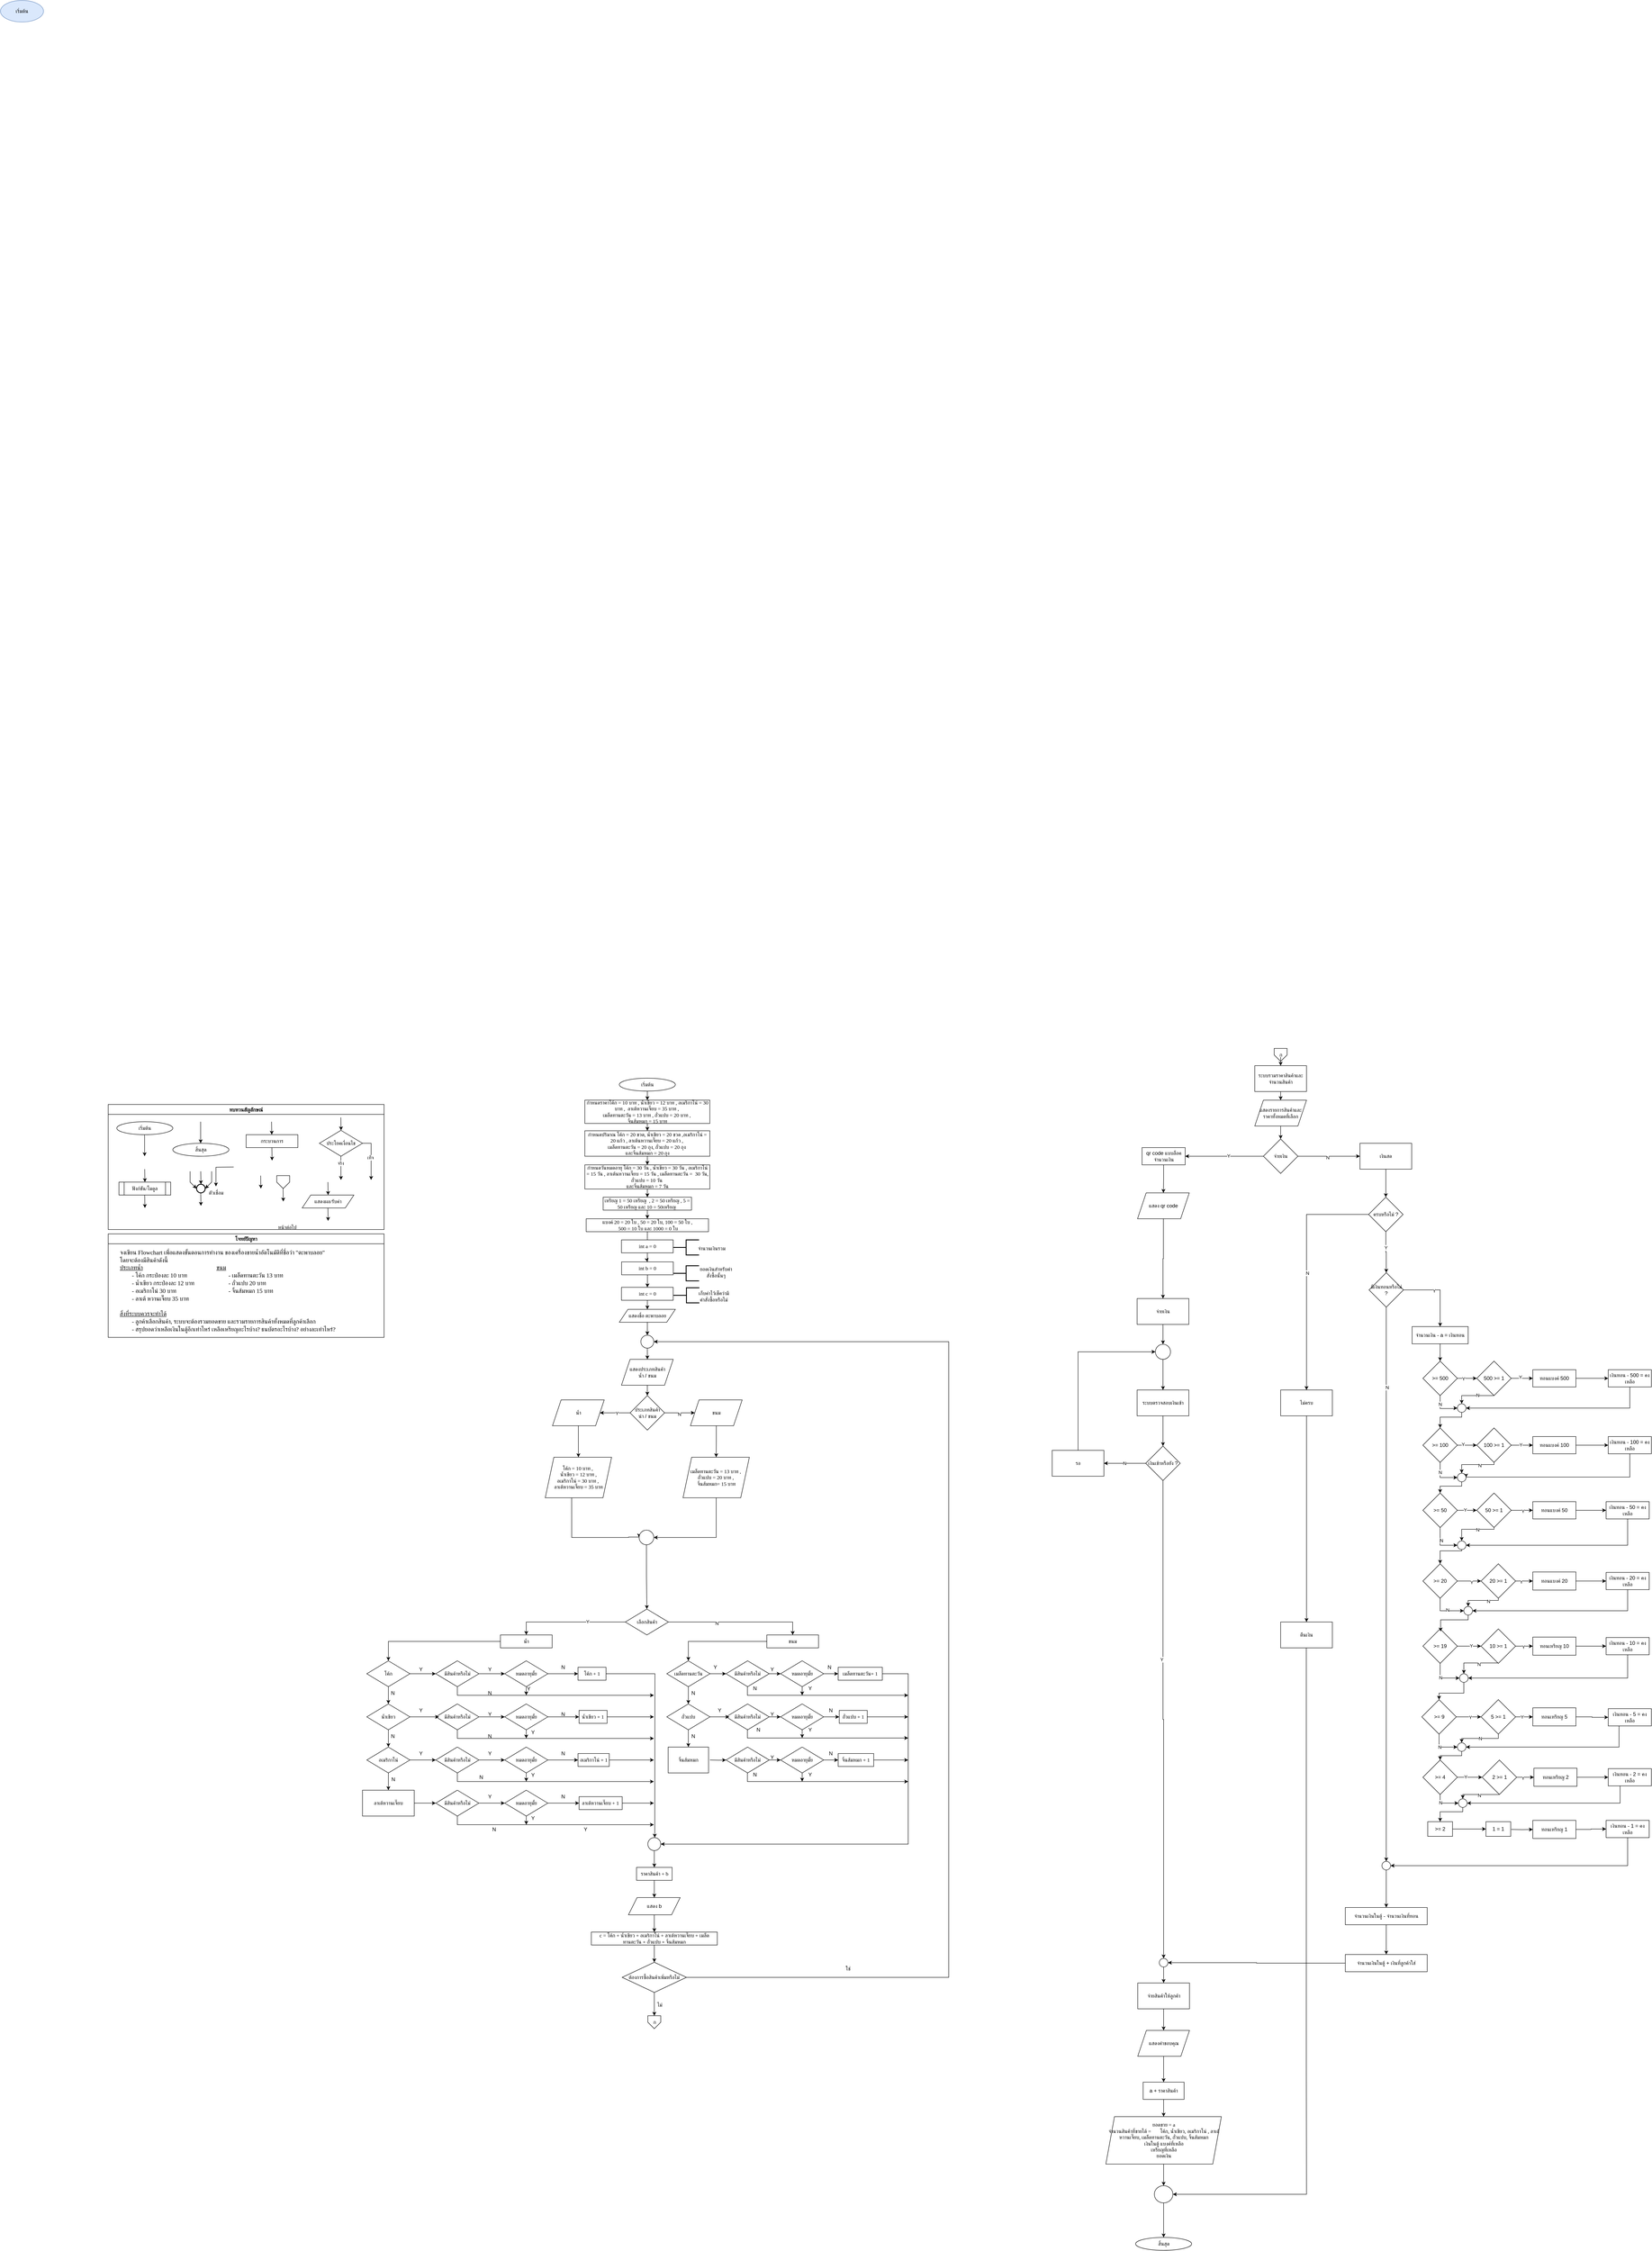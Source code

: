<mxfile version="28.0.6">
  <diagram name="หน้า-1" id="Dc6OE4Y66nQryTNvka9u">
    <mxGraphModel dx="5210" dy="2810" grid="1" gridSize="10" guides="1" tooltips="1" connect="1" arrows="1" fold="1" page="1" pageScale="1" pageWidth="850" pageHeight="1100" background="#FFFFFF" math="0" shadow="0">
      <root>
        <mxCell id="0" />
        <mxCell id="1" parent="0" />
        <mxCell id="2" value="เริ่มต้น" style="ellipse;whiteSpace=wrap;html=1;fillColor=#dae8fc;strokeColor=#6c8ebf;" parent="1" vertex="1">
          <mxGeometry x="350" y="40" width="100" height="50" as="geometry" />
        </mxCell>
        <mxCell id="KKggsDnjTwben7m9hlxS-72" style="edgeStyle=orthogonalEdgeStyle;rounded=0;orthogonalLoop=1;jettySize=auto;html=1;" edge="1" parent="1" source="KKggsDnjTwben7m9hlxS-73" target="KKggsDnjTwben7m9hlxS-75">
          <mxGeometry relative="1" as="geometry" />
        </mxCell>
        <mxCell id="KKggsDnjTwben7m9hlxS-73" value="&lt;font data-font-src=&quot;https://fonts.googleapis.com/css?family=Sarabun&quot; face=&quot;Sarabun&quot;&gt;เริ่มต้น&lt;/font&gt;" style="ellipse;whiteSpace=wrap;html=1;" vertex="1" parent="1">
          <mxGeometry x="1785.75" y="2539" width="130" height="30" as="geometry" />
        </mxCell>
        <mxCell id="KKggsDnjTwben7m9hlxS-74" style="edgeStyle=orthogonalEdgeStyle;rounded=0;orthogonalLoop=1;jettySize=auto;html=1;" edge="1" parent="1" source="KKggsDnjTwben7m9hlxS-75" target="KKggsDnjTwben7m9hlxS-77">
          <mxGeometry relative="1" as="geometry" />
        </mxCell>
        <mxCell id="KKggsDnjTwben7m9hlxS-75" value="&lt;font style=&quot;vertical-align: inherit;&quot;&gt;&lt;font style=&quot;vertical-align: inherit;&quot;&gt;กำหนดราคาโค้ก = 10 บาท , น้ำเขียว = 12 บาท , อเมริกาโน่ = 30 บาท ,&amp;nbsp; ลาเต้หวานเจี๊ยบ = 35 บาท ,&amp;nbsp;&lt;/font&gt;&lt;/font&gt;&lt;div&gt;&lt;font style=&quot;vertical-align: inherit;&quot;&gt;&lt;font style=&quot;vertical-align: inherit;&quot;&gt;เมล็ดทานตะวัน = 13 บาท , ถั่วแปบ = 20 บาท ,&amp;nbsp;&lt;/font&gt;&lt;/font&gt;&lt;/div&gt;&lt;div&gt;&lt;font style=&quot;vertical-align: inherit;&quot;&gt;&lt;font style=&quot;vertical-align: inherit;&quot;&gt;จิ้นส้มหมก = 15 บาท&lt;/font&gt;&lt;/font&gt;&lt;/div&gt;" style="rounded=0;whiteSpace=wrap;html=1;fontFamily=Sarabun;fontSource=https%3A%2F%2Ffonts.googleapis.com%2Fcss%3Ffamily%3DSarabun;" vertex="1" parent="1">
          <mxGeometry x="1705.75" y="2590" width="290" height="54" as="geometry" />
        </mxCell>
        <mxCell id="KKggsDnjTwben7m9hlxS-76" style="edgeStyle=orthogonalEdgeStyle;rounded=0;orthogonalLoop=1;jettySize=auto;html=1;entryX=0.5;entryY=0;entryDx=0;entryDy=0;" edge="1" parent="1" source="KKggsDnjTwben7m9hlxS-77" target="KKggsDnjTwben7m9hlxS-79">
          <mxGeometry relative="1" as="geometry" />
        </mxCell>
        <mxCell id="KKggsDnjTwben7m9hlxS-77" value="กำหนดปริมาณ โค้ก = 20 ขวด, น้ำเขียว = 20 ขวด ,อเมริกาโน่ = 20 แก้ว , ลาเต้นหวานเจี๊ยบ = 20 แก้ว ,&amp;nbsp;&lt;div&gt;เมล็ดทานตะวัน = 20 ถุง, ถั่วแปบ = 20 ถุง&amp;nbsp;&lt;/div&gt;&lt;div&gt;และจิ้นส้มหมก = 20 ถุง&lt;/div&gt;" style="rounded=0;whiteSpace=wrap;html=1;fontFamily=Sarabun;fontSource=https%3A%2F%2Ffonts.googleapis.com%2Fcss%3Ffamily%3DSarabun;" vertex="1" parent="1">
          <mxGeometry x="1705.75" y="2661" width="290" height="59" as="geometry" />
        </mxCell>
        <mxCell id="KKggsDnjTwben7m9hlxS-78" style="edgeStyle=orthogonalEdgeStyle;rounded=0;orthogonalLoop=1;jettySize=auto;html=1;" edge="1" parent="1" source="KKggsDnjTwben7m9hlxS-79" target="KKggsDnjTwben7m9hlxS-83">
          <mxGeometry relative="1" as="geometry" />
        </mxCell>
        <mxCell id="KKggsDnjTwben7m9hlxS-79" value="กำหนดวันหมดอายุ โค้ก = 30 วัน , น้ำเขียว = 3&lt;span style=&quot;background-color: transparent; color: light-dark(rgb(0, 0, 0), rgb(255, 255, 255));&quot;&gt;0 วัน , อเมริกาโน่ = 15 วัน , ลาเต้นหวานเจี๊ยบ = 15 วัน , เมล็ดทานตะวัน =&amp;nbsp; 30 วัน, ถั่วแปบ = 10 วัน&amp;nbsp;&lt;/span&gt;&lt;div&gt;&lt;span style=&quot;background-color: transparent; color: light-dark(rgb(0, 0, 0), rgb(255, 255, 255));&quot;&gt;และจิ้นส้มหมก = 7 วัน&lt;/span&gt;&lt;/div&gt;" style="rounded=0;whiteSpace=wrap;html=1;fontFamily=Sarabun;fontSource=https%3A%2F%2Ffonts.googleapis.com%2Fcss%3Ffamily%3DSarabun;" vertex="1" parent="1">
          <mxGeometry x="1705.75" y="2740" width="290" height="56" as="geometry" />
        </mxCell>
        <mxCell id="KKggsDnjTwben7m9hlxS-80" style="edgeStyle=orthogonalEdgeStyle;rounded=0;orthogonalLoop=1;jettySize=auto;html=1;entryX=0.5;entryY=0;entryDx=0;entryDy=0;" edge="1" parent="1" source="KKggsDnjTwben7m9hlxS-81" target="KKggsDnjTwben7m9hlxS-85">
          <mxGeometry relative="1" as="geometry" />
        </mxCell>
        <mxCell id="KKggsDnjTwben7m9hlxS-81" value="แบงค์ 20 = 20 ใบ , 50 = 20 ใบ, 100 = 50 ใบ ,&lt;div&gt;&amp;nbsp;500 = 10 ใบ และ 1000 = 0 ใบ&lt;/div&gt;" style="rounded=0;whiteSpace=wrap;html=1;fontFamily=Sarabun;fontSource=https%3A%2F%2Ffonts.googleapis.com%2Fcss%3Ffamily%3DSarabun;" vertex="1" parent="1">
          <mxGeometry x="1708.88" y="2865" width="283.75" height="30" as="geometry" />
        </mxCell>
        <mxCell id="KKggsDnjTwben7m9hlxS-82" style="edgeStyle=orthogonalEdgeStyle;rounded=0;orthogonalLoop=1;jettySize=auto;html=1;exitX=0.5;exitY=1;exitDx=0;exitDy=0;" edge="1" parent="1" source="KKggsDnjTwben7m9hlxS-83" target="KKggsDnjTwben7m9hlxS-81">
          <mxGeometry relative="1" as="geometry">
            <mxPoint x="1850.8" y="2844" as="sourcePoint" />
          </mxGeometry>
        </mxCell>
        <mxCell id="KKggsDnjTwben7m9hlxS-83" value="เหรียญ 1 = 50 เหรียญ&amp;nbsp; , 2 = 50 เหรียญ&amp;nbsp;, 5 = 50 เหรียญ&amp;nbsp;&lt;span style=&quot;background-color: transparent; color: light-dark(rgb(0, 0, 0), rgb(255, 255, 255));&quot;&gt;และ 10 = 50&lt;/span&gt;&lt;span style=&quot;background-color: transparent; color: light-dark(rgb(0, 0, 0), rgb(255, 255, 255));&quot;&gt;เหรียญ&lt;/span&gt;&lt;span style=&quot;background-color: transparent; color: light-dark(rgb(0, 0, 0), rgb(255, 255, 255));&quot;&gt;&amp;nbsp;&lt;/span&gt;" style="rounded=0;whiteSpace=wrap;html=1;fontFamily=Sarabun;fontSource=https%3A%2F%2Ffonts.googleapis.com%2Fcss%3Ffamily%3DSarabun;" vertex="1" parent="1">
          <mxGeometry x="1748.25" y="2815" width="205" height="30" as="geometry" />
        </mxCell>
        <mxCell id="KKggsDnjTwben7m9hlxS-84" style="edgeStyle=orthogonalEdgeStyle;rounded=0;orthogonalLoop=1;jettySize=auto;html=1;entryX=0.5;entryY=0;entryDx=0;entryDy=0;" edge="1" parent="1" source="KKggsDnjTwben7m9hlxS-85" target="KKggsDnjTwben7m9hlxS-225">
          <mxGeometry relative="1" as="geometry" />
        </mxCell>
        <mxCell id="KKggsDnjTwben7m9hlxS-85" value="int a = 0" style="rounded=0;whiteSpace=wrap;html=1;fontFamily=Sarabun;fontSource=https%3A%2F%2Ffonts.googleapis.com%2Fcss%3Ffamily%3DSarabun;" vertex="1" parent="1">
          <mxGeometry x="1790.75" y="2914" width="120" height="30" as="geometry" />
        </mxCell>
        <mxCell id="KKggsDnjTwben7m9hlxS-86" value="" style="strokeWidth=2;html=1;shape=mxgraph.flowchart.annotation_2;align=left;labelPosition=right;pointerEvents=1;" vertex="1" parent="1">
          <mxGeometry x="1910.75" y="2914" width="60" height="35" as="geometry" />
        </mxCell>
        <mxCell id="KKggsDnjTwben7m9hlxS-87" value="จำนวนเงินรวม" style="text;html=1;align=center;verticalAlign=middle;whiteSpace=wrap;rounded=0;" vertex="1" parent="1">
          <mxGeometry x="1960.75" y="2919" width="77.5" height="30" as="geometry" />
        </mxCell>
        <mxCell id="KKggsDnjTwben7m9hlxS-88" value="" style="verticalLabelPosition=bottom;verticalAlign=top;html=1;shape=offPageConnector;rounded=0;size=0.5;" vertex="1" parent="1">
          <mxGeometry x="3305" y="2470" width="30" height="30" as="geometry" />
        </mxCell>
        <mxCell id="KKggsDnjTwben7m9hlxS-89" style="edgeStyle=orthogonalEdgeStyle;rounded=0;orthogonalLoop=1;jettySize=auto;html=1;entryX=0.5;entryY=0;entryDx=0;entryDy=0;" edge="1" parent="1" source="KKggsDnjTwben7m9hlxS-90" target="KKggsDnjTwben7m9hlxS-523">
          <mxGeometry relative="1" as="geometry">
            <mxPoint x="3048.0" y="2555.0" as="targetPoint" />
          </mxGeometry>
        </mxCell>
        <mxCell id="KKggsDnjTwben7m9hlxS-90" value="ก" style="text;html=1;align=center;verticalAlign=middle;resizable=0;points=[];autosize=1;strokeColor=none;fillColor=none;" vertex="1" parent="1">
          <mxGeometry x="3305" y="2470" width="30" height="30" as="geometry" />
        </mxCell>
        <mxCell id="KKggsDnjTwben7m9hlxS-408" value="" style="edgeStyle=orthogonalEdgeStyle;rounded=0;orthogonalLoop=1;jettySize=auto;html=1;" edge="1" parent="1" source="KKggsDnjTwben7m9hlxS-92" target="KKggsDnjTwben7m9hlxS-407">
          <mxGeometry relative="1" as="geometry" />
        </mxCell>
        <mxCell id="KKggsDnjTwben7m9hlxS-92" value="ยอดขาย = a&lt;div&gt;จำนวนสินค้าที่ขายได้ =&amp;nbsp;&lt;span style=&quot;white-space: pre;&quot;&gt;&#x9;&lt;/span&gt;โค้ก, น้ำเขียว, อเมริกาโน่ , ลาเต้หวานเจี๊ยบ, เมล็ดทานตะวัน, ถั่วแปบ, จิ้นส้มหมก&lt;/div&gt;&lt;div&gt;เงินในตู้ แบงค์ที่เหลือ&lt;/div&gt;&lt;div&gt;เหรียญที่เหลือ&lt;/div&gt;&lt;div&gt;ยอดเงิน&lt;/div&gt;" style="shape=parallelogram;perimeter=parallelogramPerimeter;whiteSpace=wrap;html=1;fixedSize=1;fontFamily=Sarabun;fontSource=https%3A%2F%2Ffonts.googleapis.com%2Fcss%3Ffamily%3DSarabun;" vertex="1" parent="1">
          <mxGeometry x="2914.5" y="4947" width="268" height="110" as="geometry" />
        </mxCell>
        <mxCell id="KKggsDnjTwben7m9hlxS-94" style="edgeStyle=orthogonalEdgeStyle;rounded=0;orthogonalLoop=1;jettySize=auto;html=1;entryX=0;entryY=0.5;entryDx=0;entryDy=0;" edge="1" parent="1" source="KKggsDnjTwben7m9hlxS-95" target="KKggsDnjTwben7m9hlxS-453">
          <mxGeometry relative="1" as="geometry">
            <mxPoint x="3512" y="2720" as="targetPoint" />
          </mxGeometry>
        </mxCell>
        <mxCell id="KKggsDnjTwben7m9hlxS-531" value="N" style="edgeLabel;html=1;align=center;verticalAlign=middle;resizable=0;points=[];" vertex="1" connectable="0" parent="KKggsDnjTwben7m9hlxS-94">
          <mxGeometry x="-0.046" y="-3" relative="1" as="geometry">
            <mxPoint as="offset" />
          </mxGeometry>
        </mxCell>
        <mxCell id="KKggsDnjTwben7m9hlxS-375" style="edgeStyle=orthogonalEdgeStyle;rounded=0;orthogonalLoop=1;jettySize=auto;html=1;entryX=1;entryY=0.5;entryDx=0;entryDy=0;" edge="1" parent="1" source="KKggsDnjTwben7m9hlxS-95" target="KKggsDnjTwben7m9hlxS-97">
          <mxGeometry relative="1" as="geometry" />
        </mxCell>
        <mxCell id="KKggsDnjTwben7m9hlxS-530" value="Y" style="edgeLabel;html=1;align=center;verticalAlign=middle;resizable=0;points=[];" vertex="1" connectable="0" parent="KKggsDnjTwben7m9hlxS-375">
          <mxGeometry x="-0.104" y="-1" relative="1" as="geometry">
            <mxPoint as="offset" />
          </mxGeometry>
        </mxCell>
        <mxCell id="KKggsDnjTwben7m9hlxS-95" value="จ่ายเงิน" style="rhombus;whiteSpace=wrap;html=1;" vertex="1" parent="1">
          <mxGeometry x="3280" y="2680" width="80" height="80" as="geometry" />
        </mxCell>
        <mxCell id="KKggsDnjTwben7m9hlxS-96" style="edgeStyle=orthogonalEdgeStyle;rounded=0;orthogonalLoop=1;jettySize=auto;html=1;" edge="1" parent="1" source="KKggsDnjTwben7m9hlxS-97" target="KKggsDnjTwben7m9hlxS-99">
          <mxGeometry relative="1" as="geometry" />
        </mxCell>
        <mxCell id="KKggsDnjTwben7m9hlxS-97" value="qr code แบบล็อคจำนวนเงิน" style="rounded=0;whiteSpace=wrap;html=1;" vertex="1" parent="1">
          <mxGeometry x="2998.5" y="2700" width="100" height="40" as="geometry" />
        </mxCell>
        <mxCell id="KKggsDnjTwben7m9hlxS-404" style="edgeStyle=orthogonalEdgeStyle;rounded=0;orthogonalLoop=1;jettySize=auto;html=1;entryX=0.5;entryY=0;entryDx=0;entryDy=0;" edge="1" parent="1" source="KKggsDnjTwben7m9hlxS-99" target="KKggsDnjTwben7m9hlxS-403">
          <mxGeometry relative="1" as="geometry" />
        </mxCell>
        <mxCell id="KKggsDnjTwben7m9hlxS-99" value="แสดง qr code" style="shape=parallelogram;perimeter=parallelogramPerimeter;whiteSpace=wrap;html=1;fixedSize=1;" vertex="1" parent="1">
          <mxGeometry x="2988" y="2805" width="120" height="60" as="geometry" />
        </mxCell>
        <mxCell id="KKggsDnjTwben7m9hlxS-100" style="edgeStyle=orthogonalEdgeStyle;rounded=0;orthogonalLoop=1;jettySize=auto;html=1;entryX=0.5;entryY=0;entryDx=0;entryDy=0;" edge="1" parent="1" source="KKggsDnjTwben7m9hlxS-101" target="KKggsDnjTwben7m9hlxS-179">
          <mxGeometry relative="1" as="geometry" />
        </mxCell>
        <mxCell id="KKggsDnjTwben7m9hlxS-101" value="แสดงชื่อ ตะพาบลอย" style="shape=parallelogram;perimeter=parallelogramPerimeter;whiteSpace=wrap;html=1;fixedSize=1;fontFamily=Sarabun;fontSource=https%3A%2F%2Ffonts.googleapis.com%2Fcss%3Ffamily%3DSarabun;" vertex="1" parent="1">
          <mxGeometry x="1785.75" y="3075" width="130" height="30" as="geometry" />
        </mxCell>
        <mxCell id="KKggsDnjTwben7m9hlxS-102" style="edgeStyle=orthogonalEdgeStyle;rounded=0;orthogonalLoop=1;jettySize=auto;html=1;entryX=0.5;entryY=0;entryDx=0;entryDy=0;" edge="1" parent="1" source="KKggsDnjTwben7m9hlxS-104" target="KKggsDnjTwben7m9hlxS-106">
          <mxGeometry relative="1" as="geometry" />
        </mxCell>
        <mxCell id="KKggsDnjTwben7m9hlxS-466" value="Y" style="edgeLabel;html=1;align=center;verticalAlign=middle;resizable=0;points=[];" vertex="1" connectable="0" parent="KKggsDnjTwben7m9hlxS-102">
          <mxGeometry x="-0.325" y="-1" relative="1" as="geometry">
            <mxPoint as="offset" />
          </mxGeometry>
        </mxCell>
        <mxCell id="KKggsDnjTwben7m9hlxS-103" style="edgeStyle=orthogonalEdgeStyle;rounded=0;orthogonalLoop=1;jettySize=auto;html=1;entryX=0.5;entryY=0;entryDx=0;entryDy=0;" edge="1" parent="1" source="KKggsDnjTwben7m9hlxS-104" target="KKggsDnjTwben7m9hlxS-170">
          <mxGeometry relative="1" as="geometry" />
        </mxCell>
        <mxCell id="KKggsDnjTwben7m9hlxS-467" value="N" style="edgeLabel;html=1;align=center;verticalAlign=middle;resizable=0;points=[];" vertex="1" connectable="0" parent="KKggsDnjTwben7m9hlxS-103">
          <mxGeometry x="-0.294" y="-3" relative="1" as="geometry">
            <mxPoint as="offset" />
          </mxGeometry>
        </mxCell>
        <mxCell id="KKggsDnjTwben7m9hlxS-104" value="เลือกสินค้า" style="rhombus;whiteSpace=wrap;html=1;fontFamily=Sarabun;fontSource=https%3A%2F%2Ffonts.googleapis.com%2Fcss%3Ffamily%3DSarabun;" vertex="1" parent="1">
          <mxGeometry x="1799.69" y="3770" width="100" height="60" as="geometry" />
        </mxCell>
        <mxCell id="KKggsDnjTwben7m9hlxS-105" style="edgeStyle=orthogonalEdgeStyle;rounded=0;orthogonalLoop=1;jettySize=auto;html=1;" edge="1" parent="1" source="KKggsDnjTwben7m9hlxS-106" target="KKggsDnjTwben7m9hlxS-109">
          <mxGeometry relative="1" as="geometry" />
        </mxCell>
        <mxCell id="KKggsDnjTwben7m9hlxS-106" value="น้ำ" style="rounded=0;whiteSpace=wrap;html=1;fontFamily=Sarabun;fontSource=https%3A%2F%2Ffonts.googleapis.com%2Fcss%3Ffamily%3DSarabun;" vertex="1" parent="1">
          <mxGeometry x="1509.94" y="3830" width="120" height="30" as="geometry" />
        </mxCell>
        <mxCell id="KKggsDnjTwben7m9hlxS-107" style="edgeStyle=orthogonalEdgeStyle;rounded=0;orthogonalLoop=1;jettySize=auto;html=1;" edge="1" parent="1" source="KKggsDnjTwben7m9hlxS-109" target="KKggsDnjTwben7m9hlxS-111">
          <mxGeometry relative="1" as="geometry" />
        </mxCell>
        <mxCell id="KKggsDnjTwben7m9hlxS-488" value="" style="edgeStyle=orthogonalEdgeStyle;rounded=0;orthogonalLoop=1;jettySize=auto;html=1;" edge="1" parent="1" source="KKggsDnjTwben7m9hlxS-109" target="KKggsDnjTwben7m9hlxS-118">
          <mxGeometry relative="1" as="geometry" />
        </mxCell>
        <mxCell id="KKggsDnjTwben7m9hlxS-109" value="โค้ก" style="rhombus;whiteSpace=wrap;html=1;fontFamily=Sarabun;fontSource=https%3A%2F%2Ffonts.googleapis.com%2Fcss%3Ffamily%3DSarabun;" vertex="1" parent="1">
          <mxGeometry x="1200" y="3890" width="100" height="60" as="geometry" />
        </mxCell>
        <mxCell id="KKggsDnjTwben7m9hlxS-110" style="edgeStyle=orthogonalEdgeStyle;rounded=0;orthogonalLoop=1;jettySize=auto;html=1;" edge="1" parent="1" source="KKggsDnjTwben7m9hlxS-111" target="KKggsDnjTwben7m9hlxS-114">
          <mxGeometry relative="1" as="geometry" />
        </mxCell>
        <mxCell id="KKggsDnjTwben7m9hlxS-111" value="น้ำเขียว" style="rhombus;whiteSpace=wrap;html=1;fontFamily=Sarabun;fontSource=https%3A%2F%2Ffonts.googleapis.com%2Fcss%3Ffamily%3DSarabun;" vertex="1" parent="1">
          <mxGeometry x="1200" y="3990" width="100" height="60" as="geometry" />
        </mxCell>
        <mxCell id="KKggsDnjTwben7m9hlxS-112" style="edgeStyle=orthogonalEdgeStyle;rounded=0;orthogonalLoop=1;jettySize=auto;html=1;" edge="1" parent="1" source="KKggsDnjTwben7m9hlxS-114">
          <mxGeometry relative="1" as="geometry">
            <mxPoint x="1250.0" y="4190" as="targetPoint" />
          </mxGeometry>
        </mxCell>
        <mxCell id="KKggsDnjTwben7m9hlxS-113" value="" style="edgeStyle=orthogonalEdgeStyle;rounded=0;orthogonalLoop=1;jettySize=auto;html=1;" edge="1" parent="1" source="KKggsDnjTwben7m9hlxS-114" target="KKggsDnjTwben7m9hlxS-129">
          <mxGeometry relative="1" as="geometry" />
        </mxCell>
        <mxCell id="KKggsDnjTwben7m9hlxS-114" value="อเมริกาโน่" style="rhombus;whiteSpace=wrap;html=1;fontFamily=Sarabun;fontSource=https%3A%2F%2Ffonts.googleapis.com%2Fcss%3Ffamily%3DSarabun;" vertex="1" parent="1">
          <mxGeometry x="1200" y="4090" width="100" height="60" as="geometry" />
        </mxCell>
        <mxCell id="KKggsDnjTwben7m9hlxS-115" style="edgeStyle=orthogonalEdgeStyle;rounded=0;orthogonalLoop=1;jettySize=auto;html=1;exitX=1;exitY=0.5;exitDx=0;exitDy=0;" edge="1" parent="1" target="KKggsDnjTwben7m9hlxS-134" source="KKggsDnjTwben7m9hlxS-236">
          <mxGeometry relative="1" as="geometry">
            <mxPoint x="1355.94" y="4220" as="sourcePoint" />
          </mxGeometry>
        </mxCell>
        <mxCell id="KKggsDnjTwben7m9hlxS-116" style="edgeStyle=orthogonalEdgeStyle;rounded=0;orthogonalLoop=1;jettySize=auto;html=1;" edge="1" parent="1" source="KKggsDnjTwben7m9hlxS-118" target="KKggsDnjTwben7m9hlxS-121">
          <mxGeometry relative="1" as="geometry" />
        </mxCell>
        <mxCell id="KKggsDnjTwben7m9hlxS-117" style="edgeStyle=orthogonalEdgeStyle;rounded=0;orthogonalLoop=1;jettySize=auto;html=1;exitX=0.5;exitY=1;exitDx=0;exitDy=0;" edge="1" parent="1" source="KKggsDnjTwben7m9hlxS-118">
          <mxGeometry relative="1" as="geometry">
            <mxPoint x="1865.94" y="3970" as="targetPoint" />
            <Array as="points">
              <mxPoint x="1410" y="3970" />
            </Array>
          </mxGeometry>
        </mxCell>
        <mxCell id="KKggsDnjTwben7m9hlxS-118" value="มีสินค้าหรือไม่" style="rhombus;whiteSpace=wrap;html=1;fontFamily=Sarabun;fontSource=https%3A%2F%2Ffonts.googleapis.com%2Fcss%3Ffamily%3DSarabun;" vertex="1" parent="1">
          <mxGeometry x="1360" y="3890" width="100" height="60" as="geometry" />
        </mxCell>
        <mxCell id="KKggsDnjTwben7m9hlxS-119" style="edgeStyle=orthogonalEdgeStyle;rounded=0;orthogonalLoop=1;jettySize=auto;html=1;entryX=0;entryY=0.5;entryDx=0;entryDy=0;" edge="1" parent="1" source="KKggsDnjTwben7m9hlxS-121" target="KKggsDnjTwben7m9hlxS-122">
          <mxGeometry relative="1" as="geometry" />
        </mxCell>
        <mxCell id="KKggsDnjTwben7m9hlxS-120" style="edgeStyle=orthogonalEdgeStyle;rounded=0;orthogonalLoop=1;jettySize=auto;html=1;" edge="1" parent="1" source="KKggsDnjTwben7m9hlxS-121">
          <mxGeometry relative="1" as="geometry">
            <mxPoint x="1569.94" y="3970" as="targetPoint" />
          </mxGeometry>
        </mxCell>
        <mxCell id="KKggsDnjTwben7m9hlxS-121" value="หมดอายุมั้ย" style="rhombus;whiteSpace=wrap;html=1;fontFamily=Sarabun;fontSource=https%3A%2F%2Ffonts.googleapis.com%2Fcss%3Ffamily%3DSarabun;" vertex="1" parent="1">
          <mxGeometry x="1519.94" y="3890" width="100" height="60" as="geometry" />
        </mxCell>
        <mxCell id="KKggsDnjTwben7m9hlxS-122" value="โค้ก + 1" style="rounded=0;whiteSpace=wrap;html=1;fontFamily=Sarabun;fontSource=https%3A%2F%2Ffonts.googleapis.com%2Fcss%3Ffamily%3DSarabun;" vertex="1" parent="1">
          <mxGeometry x="1689.94" y="3905" width="65" height="30" as="geometry" />
        </mxCell>
        <mxCell id="KKggsDnjTwben7m9hlxS-123" style="edgeStyle=orthogonalEdgeStyle;rounded=0;orthogonalLoop=1;jettySize=auto;html=1;entryX=0;entryY=0.5;entryDx=0;entryDy=0;" edge="1" parent="1" source="KKggsDnjTwben7m9hlxS-124" target="KKggsDnjTwben7m9hlxS-127">
          <mxGeometry relative="1" as="geometry" />
        </mxCell>
        <mxCell id="KKggsDnjTwben7m9hlxS-124" value="มีสินค้าหรือไม่" style="rhombus;whiteSpace=wrap;html=1;fontFamily=Sarabun;fontSource=https%3A%2F%2Ffonts.googleapis.com%2Fcss%3Ffamily%3DSarabun;" vertex="1" parent="1">
          <mxGeometry x="1360" y="3990" width="100" height="60" as="geometry" />
        </mxCell>
        <mxCell id="KKggsDnjTwben7m9hlxS-125" style="edgeStyle=orthogonalEdgeStyle;rounded=0;orthogonalLoop=1;jettySize=auto;html=1;" edge="1" parent="1" source="KKggsDnjTwben7m9hlxS-127" target="KKggsDnjTwben7m9hlxS-139">
          <mxGeometry relative="1" as="geometry" />
        </mxCell>
        <mxCell id="KKggsDnjTwben7m9hlxS-126" style="edgeStyle=orthogonalEdgeStyle;rounded=0;orthogonalLoop=1;jettySize=auto;html=1;" edge="1" parent="1" source="KKggsDnjTwben7m9hlxS-127">
          <mxGeometry relative="1" as="geometry">
            <mxPoint x="1569.94" y="4070" as="targetPoint" />
          </mxGeometry>
        </mxCell>
        <mxCell id="KKggsDnjTwben7m9hlxS-127" value="หมดอายุมั้ย" style="rhombus;whiteSpace=wrap;html=1;fontFamily=Sarabun;fontSource=https%3A%2F%2Ffonts.googleapis.com%2Fcss%3Ffamily%3DSarabun;" vertex="1" parent="1">
          <mxGeometry x="1519.94" y="3990" width="100" height="60" as="geometry" />
        </mxCell>
        <mxCell id="KKggsDnjTwben7m9hlxS-128" style="edgeStyle=orthogonalEdgeStyle;rounded=0;orthogonalLoop=1;jettySize=auto;html=1;entryX=0;entryY=0.5;entryDx=0;entryDy=0;" edge="1" parent="1" source="KKggsDnjTwben7m9hlxS-129" target="KKggsDnjTwben7m9hlxS-132">
          <mxGeometry relative="1" as="geometry" />
        </mxCell>
        <mxCell id="KKggsDnjTwben7m9hlxS-129" value="มีสินค้าหรือไม่" style="rhombus;whiteSpace=wrap;html=1;fontFamily=Sarabun;fontSource=https%3A%2F%2Ffonts.googleapis.com%2Fcss%3Ffamily%3DSarabun;" vertex="1" parent="1">
          <mxGeometry x="1360" y="4090" width="100" height="60" as="geometry" />
        </mxCell>
        <mxCell id="KKggsDnjTwben7m9hlxS-130" style="edgeStyle=orthogonalEdgeStyle;rounded=0;orthogonalLoop=1;jettySize=auto;html=1;entryX=0;entryY=0.5;entryDx=0;entryDy=0;" edge="1" parent="1" source="KKggsDnjTwben7m9hlxS-132" target="KKggsDnjTwben7m9hlxS-143">
          <mxGeometry relative="1" as="geometry" />
        </mxCell>
        <mxCell id="KKggsDnjTwben7m9hlxS-131" style="edgeStyle=orthogonalEdgeStyle;rounded=0;orthogonalLoop=1;jettySize=auto;html=1;" edge="1" parent="1" source="KKggsDnjTwben7m9hlxS-132">
          <mxGeometry relative="1" as="geometry">
            <mxPoint x="1569.94" y="4170" as="targetPoint" />
          </mxGeometry>
        </mxCell>
        <mxCell id="KKggsDnjTwben7m9hlxS-132" value="หมดอายุมั้ย" style="rhombus;whiteSpace=wrap;html=1;fontFamily=Sarabun;fontSource=https%3A%2F%2Ffonts.googleapis.com%2Fcss%3Ffamily%3DSarabun;" vertex="1" parent="1">
          <mxGeometry x="1519.94" y="4090" width="100" height="60" as="geometry" />
        </mxCell>
        <mxCell id="KKggsDnjTwben7m9hlxS-133" style="edgeStyle=orthogonalEdgeStyle;rounded=0;orthogonalLoop=1;jettySize=auto;html=1;entryX=0;entryY=0.5;entryDx=0;entryDy=0;" edge="1" parent="1" source="KKggsDnjTwben7m9hlxS-134" target="KKggsDnjTwben7m9hlxS-136">
          <mxGeometry relative="1" as="geometry" />
        </mxCell>
        <mxCell id="KKggsDnjTwben7m9hlxS-134" value="มีสินค้าหรือไม่" style="rhombus;whiteSpace=wrap;html=1;fontFamily=Sarabun;fontSource=https%3A%2F%2Ffonts.googleapis.com%2Fcss%3Ffamily%3DSarabun;" vertex="1" parent="1">
          <mxGeometry x="1360" y="4190" width="100" height="60" as="geometry" />
        </mxCell>
        <mxCell id="KKggsDnjTwben7m9hlxS-135" style="edgeStyle=orthogonalEdgeStyle;rounded=0;orthogonalLoop=1;jettySize=auto;html=1;entryX=0;entryY=0.5;entryDx=0;entryDy=0;" edge="1" parent="1" source="KKggsDnjTwben7m9hlxS-136" target="KKggsDnjTwben7m9hlxS-141">
          <mxGeometry relative="1" as="geometry" />
        </mxCell>
        <mxCell id="KKggsDnjTwben7m9hlxS-136" value="หมดอายุมั้ย" style="rhombus;whiteSpace=wrap;html=1;fontFamily=Sarabun;fontSource=https%3A%2F%2Ffonts.googleapis.com%2Fcss%3Ffamily%3DSarabun;" vertex="1" parent="1">
          <mxGeometry x="1519.94" y="4190" width="100" height="60" as="geometry" />
        </mxCell>
        <mxCell id="KKggsDnjTwben7m9hlxS-137" style="edgeStyle=orthogonalEdgeStyle;rounded=0;orthogonalLoop=1;jettySize=auto;html=1;entryX=0.075;entryY=0.5;entryDx=0;entryDy=0;entryPerimeter=0;" edge="1" parent="1" source="KKggsDnjTwben7m9hlxS-111" target="KKggsDnjTwben7m9hlxS-124">
          <mxGeometry relative="1" as="geometry" />
        </mxCell>
        <mxCell id="KKggsDnjTwben7m9hlxS-138" style="edgeStyle=orthogonalEdgeStyle;rounded=0;orthogonalLoop=1;jettySize=auto;html=1;" edge="1" parent="1" source="KKggsDnjTwben7m9hlxS-139">
          <mxGeometry relative="1" as="geometry">
            <mxPoint x="1865.94" y="4020" as="targetPoint" />
          </mxGeometry>
        </mxCell>
        <mxCell id="KKggsDnjTwben7m9hlxS-139" value="น้ำเขียว + 1" style="rounded=0;whiteSpace=wrap;html=1;fontFamily=Sarabun;fontSource=https%3A%2F%2Ffonts.googleapis.com%2Fcss%3Ffamily%3DSarabun;" vertex="1" parent="1">
          <mxGeometry x="1692.44" y="4005" width="65" height="30" as="geometry" />
        </mxCell>
        <mxCell id="KKggsDnjTwben7m9hlxS-140" style="edgeStyle=orthogonalEdgeStyle;rounded=0;orthogonalLoop=1;jettySize=auto;html=1;" edge="1" parent="1" source="KKggsDnjTwben7m9hlxS-141">
          <mxGeometry relative="1" as="geometry">
            <mxPoint x="1865.94" y="4220" as="targetPoint" />
          </mxGeometry>
        </mxCell>
        <mxCell id="KKggsDnjTwben7m9hlxS-141" value="ลาเต้หวานเจี๊ยบ + 1" style="rounded=0;whiteSpace=wrap;html=1;fontFamily=Sarabun;fontSource=https%3A%2F%2Ffonts.googleapis.com%2Fcss%3Ffamily%3DSarabun;" vertex="1" parent="1">
          <mxGeometry x="1692.44" y="4205" width="100" height="30" as="geometry" />
        </mxCell>
        <mxCell id="KKggsDnjTwben7m9hlxS-142" style="edgeStyle=orthogonalEdgeStyle;rounded=0;orthogonalLoop=1;jettySize=auto;html=1;" edge="1" parent="1" source="KKggsDnjTwben7m9hlxS-143">
          <mxGeometry relative="1" as="geometry">
            <mxPoint x="1865.94" y="4120" as="targetPoint" />
          </mxGeometry>
        </mxCell>
        <mxCell id="KKggsDnjTwben7m9hlxS-143" value="อเมริกาโน่ + 1" style="rounded=0;whiteSpace=wrap;html=1;fontFamily=Sarabun;fontSource=https%3A%2F%2Ffonts.googleapis.com%2Fcss%3Ffamily%3DSarabun;" vertex="1" parent="1">
          <mxGeometry x="1689.94" y="4105" width="72.5" height="30" as="geometry" />
        </mxCell>
        <mxCell id="KKggsDnjTwben7m9hlxS-144" style="edgeStyle=orthogonalEdgeStyle;rounded=0;orthogonalLoop=1;jettySize=auto;html=1;" edge="1" parent="1" source="KKggsDnjTwben7m9hlxS-146" target="KKggsDnjTwben7m9hlxS-148">
          <mxGeometry relative="1" as="geometry" />
        </mxCell>
        <mxCell id="KKggsDnjTwben7m9hlxS-145" style="edgeStyle=orthogonalEdgeStyle;rounded=0;orthogonalLoop=1;jettySize=auto;html=1;entryX=0;entryY=0.5;entryDx=0;entryDy=0;" edge="1" parent="1" source="KKggsDnjTwben7m9hlxS-146" target="KKggsDnjTwben7m9hlxS-151">
          <mxGeometry relative="1" as="geometry" />
        </mxCell>
        <mxCell id="KKggsDnjTwben7m9hlxS-146" value="เมล็ดทานตะวัน" style="rhombus;whiteSpace=wrap;html=1;fontFamily=Sarabun;fontSource=https%3A%2F%2Ffonts.googleapis.com%2Fcss%3Ffamily%3DSarabun;" vertex="1" parent="1">
          <mxGeometry x="1895.94" y="3890" width="100" height="60" as="geometry" />
        </mxCell>
        <mxCell id="KKggsDnjTwben7m9hlxS-147" style="edgeStyle=orthogonalEdgeStyle;rounded=0;orthogonalLoop=1;jettySize=auto;html=1;" edge="1" parent="1" source="KKggsDnjTwben7m9hlxS-148">
          <mxGeometry relative="1" as="geometry">
            <mxPoint x="1945.94" y="4090" as="targetPoint" />
          </mxGeometry>
        </mxCell>
        <mxCell id="KKggsDnjTwben7m9hlxS-148" value="ถั่วแปบ" style="rhombus;whiteSpace=wrap;html=1;fontFamily=Sarabun;fontSource=https%3A%2F%2Ffonts.googleapis.com%2Fcss%3Ffamily%3DSarabun;" vertex="1" parent="1">
          <mxGeometry x="1895.94" y="3990" width="100" height="60" as="geometry" />
        </mxCell>
        <mxCell id="KKggsDnjTwben7m9hlxS-149" value="" style="edgeStyle=orthogonalEdgeStyle;rounded=0;orthogonalLoop=1;jettySize=auto;html=1;" edge="1" parent="1" target="KKggsDnjTwben7m9hlxS-161">
          <mxGeometry relative="1" as="geometry">
            <mxPoint x="1995.94" y="4120" as="sourcePoint" />
          </mxGeometry>
        </mxCell>
        <mxCell id="KKggsDnjTwben7m9hlxS-150" style="edgeStyle=orthogonalEdgeStyle;rounded=0;orthogonalLoop=1;jettySize=auto;html=1;" edge="1" parent="1" source="KKggsDnjTwben7m9hlxS-151" target="KKggsDnjTwben7m9hlxS-153">
          <mxGeometry relative="1" as="geometry" />
        </mxCell>
        <mxCell id="KKggsDnjTwben7m9hlxS-151" value="มีสินค้าหรือไม่" style="rhombus;whiteSpace=wrap;html=1;fontFamily=Sarabun;fontSource=https%3A%2F%2Ffonts.googleapis.com%2Fcss%3Ffamily%3DSarabun;" vertex="1" parent="1">
          <mxGeometry x="2033.44" y="3890" width="100" height="60" as="geometry" />
        </mxCell>
        <mxCell id="KKggsDnjTwben7m9hlxS-152" style="edgeStyle=orthogonalEdgeStyle;rounded=0;orthogonalLoop=1;jettySize=auto;html=1;entryX=0;entryY=0.5;entryDx=0;entryDy=0;" edge="1" parent="1" source="KKggsDnjTwben7m9hlxS-153" target="KKggsDnjTwben7m9hlxS-155">
          <mxGeometry relative="1" as="geometry" />
        </mxCell>
        <mxCell id="KKggsDnjTwben7m9hlxS-153" value="หมดอายุมั้ย" style="rhombus;whiteSpace=wrap;html=1;fontFamily=Sarabun;fontSource=https%3A%2F%2Ffonts.googleapis.com%2Fcss%3Ffamily%3DSarabun;" vertex="1" parent="1">
          <mxGeometry x="2159.94" y="3890" width="100" height="60" as="geometry" />
        </mxCell>
        <mxCell id="KKggsDnjTwben7m9hlxS-154" style="edgeStyle=orthogonalEdgeStyle;rounded=0;orthogonalLoop=1;jettySize=auto;html=1;entryX=1;entryY=0.5;entryDx=0;entryDy=0;" edge="1" parent="1" source="KKggsDnjTwben7m9hlxS-155" target="KKggsDnjTwben7m9hlxS-174">
          <mxGeometry relative="1" as="geometry">
            <Array as="points">
              <mxPoint x="2455.94" y="3920" />
              <mxPoint x="2455.94" y="4315" />
            </Array>
          </mxGeometry>
        </mxCell>
        <mxCell id="KKggsDnjTwben7m9hlxS-155" value="เมล็ดทานตะวัน+ 1" style="rounded=0;whiteSpace=wrap;html=1;fontFamily=Sarabun;fontSource=https%3A%2F%2Ffonts.googleapis.com%2Fcss%3Ffamily%3DSarabun;" vertex="1" parent="1">
          <mxGeometry x="2293.44" y="3905" width="102.5" height="30" as="geometry" />
        </mxCell>
        <mxCell id="KKggsDnjTwben7m9hlxS-156" style="edgeStyle=orthogonalEdgeStyle;rounded=0;orthogonalLoop=1;jettySize=auto;html=1;entryX=0;entryY=0.5;entryDx=0;entryDy=0;" edge="1" parent="1" source="KKggsDnjTwben7m9hlxS-157" target="KKggsDnjTwben7m9hlxS-159">
          <mxGeometry relative="1" as="geometry" />
        </mxCell>
        <mxCell id="KKggsDnjTwben7m9hlxS-157" value="มีสินค้าหรือไม่" style="rhombus;whiteSpace=wrap;html=1;fontFamily=Sarabun;fontSource=https%3A%2F%2Ffonts.googleapis.com%2Fcss%3Ffamily%3DSarabun;" vertex="1" parent="1">
          <mxGeometry x="2033.44" y="3990" width="100" height="60" as="geometry" />
        </mxCell>
        <mxCell id="KKggsDnjTwben7m9hlxS-158" style="edgeStyle=orthogonalEdgeStyle;rounded=0;orthogonalLoop=1;jettySize=auto;html=1;" edge="1" parent="1" source="KKggsDnjTwben7m9hlxS-159" target="KKggsDnjTwben7m9hlxS-166">
          <mxGeometry relative="1" as="geometry" />
        </mxCell>
        <mxCell id="KKggsDnjTwben7m9hlxS-159" value="หมดอายุมั้ย" style="rhombus;whiteSpace=wrap;html=1;fontFamily=Sarabun;fontSource=https%3A%2F%2Ffonts.googleapis.com%2Fcss%3Ffamily%3DSarabun;" vertex="1" parent="1">
          <mxGeometry x="2159.94" y="3990" width="100" height="60" as="geometry" />
        </mxCell>
        <mxCell id="KKggsDnjTwben7m9hlxS-160" style="edgeStyle=orthogonalEdgeStyle;rounded=0;orthogonalLoop=1;jettySize=auto;html=1;entryX=0;entryY=0.5;entryDx=0;entryDy=0;" edge="1" parent="1" source="KKggsDnjTwben7m9hlxS-161" target="KKggsDnjTwben7m9hlxS-163">
          <mxGeometry relative="1" as="geometry" />
        </mxCell>
        <mxCell id="KKggsDnjTwben7m9hlxS-161" value="มีสินค้าหรือไม่" style="rhombus;whiteSpace=wrap;html=1;fontFamily=Sarabun;fontSource=https%3A%2F%2Ffonts.googleapis.com%2Fcss%3Ffamily%3DSarabun;" vertex="1" parent="1">
          <mxGeometry x="2033.44" y="4090" width="100" height="60" as="geometry" />
        </mxCell>
        <mxCell id="KKggsDnjTwben7m9hlxS-162" style="edgeStyle=orthogonalEdgeStyle;rounded=0;orthogonalLoop=1;jettySize=auto;html=1;entryX=0;entryY=0.5;entryDx=0;entryDy=0;" edge="1" parent="1" source="KKggsDnjTwben7m9hlxS-163" target="KKggsDnjTwben7m9hlxS-168">
          <mxGeometry relative="1" as="geometry" />
        </mxCell>
        <mxCell id="KKggsDnjTwben7m9hlxS-163" value="หมดอายุมั้ย" style="rhombus;whiteSpace=wrap;html=1;fontFamily=Sarabun;fontSource=https%3A%2F%2Ffonts.googleapis.com%2Fcss%3Ffamily%3DSarabun;" vertex="1" parent="1">
          <mxGeometry x="2159.94" y="4090" width="100" height="60" as="geometry" />
        </mxCell>
        <mxCell id="KKggsDnjTwben7m9hlxS-164" style="edgeStyle=orthogonalEdgeStyle;rounded=0;orthogonalLoop=1;jettySize=auto;html=1;entryX=0.075;entryY=0.5;entryDx=0;entryDy=0;entryPerimeter=0;" edge="1" parent="1" source="KKggsDnjTwben7m9hlxS-148" target="KKggsDnjTwben7m9hlxS-157">
          <mxGeometry relative="1" as="geometry" />
        </mxCell>
        <mxCell id="KKggsDnjTwben7m9hlxS-165" style="edgeStyle=orthogonalEdgeStyle;rounded=0;orthogonalLoop=1;jettySize=auto;html=1;" edge="1" parent="1" source="KKggsDnjTwben7m9hlxS-166">
          <mxGeometry relative="1" as="geometry">
            <mxPoint x="2455.94" y="4020" as="targetPoint" />
          </mxGeometry>
        </mxCell>
        <mxCell id="KKggsDnjTwben7m9hlxS-166" value="ถั่วแปบ&amp;nbsp;+ 1" style="rounded=0;whiteSpace=wrap;html=1;fontFamily=Sarabun;fontSource=https%3A%2F%2Ffonts.googleapis.com%2Fcss%3Ffamily%3DSarabun;" vertex="1" parent="1">
          <mxGeometry x="2295.94" y="4005" width="65" height="30" as="geometry" />
        </mxCell>
        <mxCell id="KKggsDnjTwben7m9hlxS-167" style="edgeStyle=orthogonalEdgeStyle;rounded=0;orthogonalLoop=1;jettySize=auto;html=1;" edge="1" parent="1" source="KKggsDnjTwben7m9hlxS-168">
          <mxGeometry relative="1" as="geometry">
            <mxPoint x="2455.94" y="4120" as="targetPoint" />
          </mxGeometry>
        </mxCell>
        <mxCell id="KKggsDnjTwben7m9hlxS-168" value="จิ้นส้มหมก&amp;nbsp;+ 1" style="rounded=0;whiteSpace=wrap;html=1;fontFamily=Sarabun;fontSource=https%3A%2F%2Ffonts.googleapis.com%2Fcss%3Ffamily%3DSarabun;" vertex="1" parent="1">
          <mxGeometry x="2293.44" y="4105" width="82.5" height="30" as="geometry" />
        </mxCell>
        <mxCell id="KKggsDnjTwben7m9hlxS-169" style="edgeStyle=orthogonalEdgeStyle;rounded=0;orthogonalLoop=1;jettySize=auto;html=1;entryX=0.5;entryY=0;entryDx=0;entryDy=0;" edge="1" parent="1" source="KKggsDnjTwben7m9hlxS-170" target="KKggsDnjTwben7m9hlxS-146">
          <mxGeometry relative="1" as="geometry" />
        </mxCell>
        <mxCell id="KKggsDnjTwben7m9hlxS-170" value="ขนม" style="rounded=0;whiteSpace=wrap;html=1;fontFamily=Sarabun;fontSource=https%3A%2F%2Ffonts.googleapis.com%2Fcss%3Ffamily%3DSarabun;" vertex="1" parent="1">
          <mxGeometry x="2127.94" y="3830" width="120" height="30" as="geometry" />
        </mxCell>
        <mxCell id="KKggsDnjTwben7m9hlxS-171" style="edgeStyle=orthogonalEdgeStyle;rounded=0;orthogonalLoop=1;jettySize=auto;html=1;exitX=0.5;exitY=1;exitDx=0;exitDy=0;" edge="1" parent="1" source="KKggsDnjTwben7m9hlxS-134">
          <mxGeometry relative="1" as="geometry">
            <mxPoint x="1865.94" y="4270" as="targetPoint" />
            <mxPoint x="1442.94" y="4250" as="sourcePoint" />
            <Array as="points">
              <mxPoint x="1410" y="4270" />
            </Array>
          </mxGeometry>
        </mxCell>
        <mxCell id="KKggsDnjTwben7m9hlxS-172" style="edgeStyle=orthogonalEdgeStyle;rounded=0;orthogonalLoop=1;jettySize=auto;html=1;" edge="1" parent="1">
          <mxGeometry relative="1" as="geometry">
            <mxPoint x="1569.94" y="4270" as="targetPoint" />
            <mxPoint x="1569.94" y="4250" as="sourcePoint" />
          </mxGeometry>
        </mxCell>
        <mxCell id="KKggsDnjTwben7m9hlxS-173" style="edgeStyle=orthogonalEdgeStyle;rounded=0;orthogonalLoop=1;jettySize=auto;html=1;entryX=0.5;entryY=0;entryDx=0;entryDy=0;" edge="1" parent="1" source="KKggsDnjTwben7m9hlxS-174" target="KKggsDnjTwben7m9hlxS-212">
          <mxGeometry relative="1" as="geometry" />
        </mxCell>
        <mxCell id="KKggsDnjTwben7m9hlxS-174" value="" style="ellipse;whiteSpace=wrap;html=1;aspect=fixed;" vertex="1" parent="1">
          <mxGeometry x="1851.94" y="4300" width="30" height="30" as="geometry" />
        </mxCell>
        <mxCell id="KKggsDnjTwben7m9hlxS-176" style="edgeStyle=orthogonalEdgeStyle;rounded=0;orthogonalLoop=1;jettySize=auto;html=1;entryX=0.5;entryY=0;entryDx=0;entryDy=0;" edge="1" parent="1" source="KKggsDnjTwben7m9hlxS-177" target="KKggsDnjTwben7m9hlxS-180">
          <mxGeometry relative="1" as="geometry" />
        </mxCell>
        <mxCell id="KKggsDnjTwben7m9hlxS-380" style="edgeStyle=orthogonalEdgeStyle;rounded=0;orthogonalLoop=1;jettySize=auto;html=1;entryX=1;entryY=0.5;entryDx=0;entryDy=0;exitX=1;exitY=0.5;exitDx=0;exitDy=0;" edge="1" parent="1" source="KKggsDnjTwben7m9hlxS-177" target="KKggsDnjTwben7m9hlxS-179">
          <mxGeometry relative="1" as="geometry">
            <mxPoint x="1995.671" y="4044.997" as="sourcePoint" />
            <mxPoint x="1936.0" y="3153.96" as="targetPoint" />
            <Array as="points">
              <mxPoint x="2550" y="4624" />
              <mxPoint x="2550" y="3150" />
            </Array>
          </mxGeometry>
        </mxCell>
        <mxCell id="KKggsDnjTwben7m9hlxS-177" value="ต้องการซื้อสินค้าเพิ่มหรือไม่" style="rhombus;whiteSpace=wrap;html=1;fontFamily=Sarabun;fontSource=https%3A%2F%2Ffonts.googleapis.com%2Fcss%3Ffamily%3DSarabun;" vertex="1" parent="1">
          <mxGeometry x="1792.44" y="4589" width="149" height="70" as="geometry" />
        </mxCell>
        <mxCell id="KKggsDnjTwben7m9hlxS-384" value="" style="edgeStyle=orthogonalEdgeStyle;rounded=0;orthogonalLoop=1;jettySize=auto;html=1;" edge="1" parent="1" source="KKggsDnjTwben7m9hlxS-179" target="KKggsDnjTwben7m9hlxS-383">
          <mxGeometry relative="1" as="geometry" />
        </mxCell>
        <mxCell id="KKggsDnjTwben7m9hlxS-179" value="" style="ellipse;whiteSpace=wrap;html=1;aspect=fixed;" vertex="1" parent="1">
          <mxGeometry x="1835.75" y="3135" width="30" height="30" as="geometry" />
        </mxCell>
        <mxCell id="KKggsDnjTwben7m9hlxS-180" value="" style="verticalLabelPosition=bottom;verticalAlign=top;html=1;shape=offPageConnector;rounded=0;size=0.5;" vertex="1" parent="1">
          <mxGeometry x="1851.94" y="4713" width="30" height="30" as="geometry" />
        </mxCell>
        <mxCell id="KKggsDnjTwben7m9hlxS-181" value="ก" style="text;html=1;align=center;verticalAlign=middle;resizable=0;points=[];autosize=1;strokeColor=none;fillColor=none;" vertex="1" parent="1">
          <mxGeometry x="1851.94" y="4713" width="30" height="30" as="geometry" />
        </mxCell>
        <mxCell id="KKggsDnjTwben7m9hlxS-189" value="ใช่" style="text;html=1;align=center;verticalAlign=middle;resizable=0;points=[];autosize=1;strokeColor=none;fillColor=none;" vertex="1" parent="1">
          <mxGeometry x="2295.94" y="4589" width="40" height="30" as="geometry" />
        </mxCell>
        <mxCell id="KKggsDnjTwben7m9hlxS-198" value="ไม่" style="text;html=1;align=center;verticalAlign=middle;resizable=0;points=[];autosize=1;strokeColor=none;fillColor=none;" vertex="1" parent="1">
          <mxGeometry x="1859.06" y="4673" width="40" height="30" as="geometry" />
        </mxCell>
        <mxCell id="KKggsDnjTwben7m9hlxS-199" value="Y" style="text;html=1;align=center;verticalAlign=middle;resizable=0;points=[];autosize=1;strokeColor=none;fillColor=none;" vertex="1" parent="1">
          <mxGeometry x="2124.94" y="3895" width="30" height="30" as="geometry" />
        </mxCell>
        <mxCell id="KKggsDnjTwben7m9hlxS-200" value="Y" style="text;html=1;align=center;verticalAlign=middle;resizable=0;points=[];autosize=1;strokeColor=none;fillColor=none;" vertex="1" parent="1">
          <mxGeometry x="2124.94" y="3999" width="30" height="30" as="geometry" />
        </mxCell>
        <mxCell id="KKggsDnjTwben7m9hlxS-201" value="Y" style="text;html=1;align=center;verticalAlign=middle;resizable=0;points=[];autosize=1;strokeColor=none;fillColor=none;" vertex="1" parent="1">
          <mxGeometry x="2124.94" y="4099" width="30" height="30" as="geometry" />
        </mxCell>
        <mxCell id="KKggsDnjTwben7m9hlxS-202" value="Y" style="text;html=1;align=center;verticalAlign=middle;resizable=0;points=[];autosize=1;strokeColor=none;fillColor=none;" vertex="1" parent="1">
          <mxGeometry x="2212.94" y="4139" width="30" height="30" as="geometry" />
        </mxCell>
        <mxCell id="KKggsDnjTwben7m9hlxS-203" value="Y" style="text;html=1;align=center;verticalAlign=middle;resizable=0;points=[];autosize=1;strokeColor=none;fillColor=none;" vertex="1" parent="1">
          <mxGeometry x="2212.94" y="4035" width="30" height="30" as="geometry" />
        </mxCell>
        <mxCell id="KKggsDnjTwben7m9hlxS-204" value="Y" style="text;html=1;align=center;verticalAlign=middle;resizable=0;points=[];autosize=1;strokeColor=none;fillColor=none;" vertex="1" parent="1">
          <mxGeometry x="2212.94" y="3939" width="30" height="30" as="geometry" />
        </mxCell>
        <mxCell id="KKggsDnjTwben7m9hlxS-205" value="N" style="text;html=1;align=center;verticalAlign=middle;resizable=0;points=[];autosize=1;strokeColor=none;fillColor=none;" vertex="1" parent="1">
          <mxGeometry x="2258.44" y="3890" width="30" height="30" as="geometry" />
        </mxCell>
        <mxCell id="KKggsDnjTwben7m9hlxS-206" value="N" style="text;html=1;align=center;verticalAlign=middle;resizable=0;points=[];autosize=1;strokeColor=none;fillColor=none;" vertex="1" parent="1">
          <mxGeometry x="2084.94" y="3939" width="30" height="30" as="geometry" />
        </mxCell>
        <mxCell id="KKggsDnjTwben7m9hlxS-207" value="N" style="text;html=1;align=center;verticalAlign=middle;resizable=0;points=[];autosize=1;strokeColor=none;fillColor=none;" vertex="1" parent="1">
          <mxGeometry x="2092.94" y="4035" width="30" height="30" as="geometry" />
        </mxCell>
        <mxCell id="KKggsDnjTwben7m9hlxS-208" value="N" style="text;html=1;align=center;verticalAlign=middle;resizable=0;points=[];autosize=1;strokeColor=none;fillColor=none;" vertex="1" parent="1">
          <mxGeometry x="2260.94" y="3990" width="30" height="30" as="geometry" />
        </mxCell>
        <mxCell id="KKggsDnjTwben7m9hlxS-209" value="N" style="text;html=1;align=center;verticalAlign=middle;resizable=0;points=[];autosize=1;strokeColor=none;fillColor=none;" vertex="1" parent="1">
          <mxGeometry x="2084.94" y="4139" width="30" height="30" as="geometry" />
        </mxCell>
        <mxCell id="KKggsDnjTwben7m9hlxS-210" value="N" style="text;html=1;align=center;verticalAlign=middle;resizable=0;points=[];autosize=1;strokeColor=none;fillColor=none;" vertex="1" parent="1">
          <mxGeometry x="2260.94" y="4090" width="30" height="30" as="geometry" />
        </mxCell>
        <mxCell id="KKggsDnjTwben7m9hlxS-211" style="edgeStyle=orthogonalEdgeStyle;rounded=0;orthogonalLoop=1;jettySize=auto;html=1;" edge="1" parent="1" source="KKggsDnjTwben7m9hlxS-212" target="KKggsDnjTwben7m9hlxS-214">
          <mxGeometry relative="1" as="geometry" />
        </mxCell>
        <mxCell id="KKggsDnjTwben7m9hlxS-212" value="ราคาสินค้า + b" style="rounded=0;whiteSpace=wrap;html=1;fontFamily=Sarabun;fontSource=https%3A%2F%2Ffonts.googleapis.com%2Fcss%3Ffamily%3DSarabun;" vertex="1" parent="1">
          <mxGeometry x="1825.69" y="4369" width="82.5" height="30" as="geometry" />
        </mxCell>
        <mxCell id="KKggsDnjTwben7m9hlxS-213" style="edgeStyle=orthogonalEdgeStyle;rounded=0;orthogonalLoop=1;jettySize=auto;html=1;" edge="1" parent="1" source="KKggsDnjTwben7m9hlxS-214" target="KKggsDnjTwben7m9hlxS-229">
          <mxGeometry relative="1" as="geometry" />
        </mxCell>
        <mxCell id="KKggsDnjTwben7m9hlxS-214" value="แสดง b" style="shape=parallelogram;perimeter=parallelogramPerimeter;whiteSpace=wrap;html=1;fixedSize=1;" vertex="1" parent="1">
          <mxGeometry x="1806.94" y="4439" width="120" height="40" as="geometry" />
        </mxCell>
        <mxCell id="KKggsDnjTwben7m9hlxS-215" style="edgeStyle=orthogonalEdgeStyle;rounded=0;orthogonalLoop=1;jettySize=auto;html=1;exitX=0.5;exitY=1;exitDx=0;exitDy=0;" edge="1" parent="1" source="KKggsDnjTwben7m9hlxS-124">
          <mxGeometry relative="1" as="geometry">
            <mxPoint x="1865.94" y="4070" as="targetPoint" />
            <mxPoint x="1442.94" y="4050" as="sourcePoint" />
            <Array as="points">
              <mxPoint x="1410" y="4070" />
            </Array>
          </mxGeometry>
        </mxCell>
        <mxCell id="KKggsDnjTwben7m9hlxS-216" style="edgeStyle=orthogonalEdgeStyle;rounded=0;orthogonalLoop=1;jettySize=auto;html=1;exitX=0.5;exitY=1;exitDx=0;exitDy=0;" edge="1" parent="1" source="KKggsDnjTwben7m9hlxS-129">
          <mxGeometry relative="1" as="geometry">
            <mxPoint x="1865.94" y="4170" as="targetPoint" />
            <mxPoint x="1442.94" y="4150" as="sourcePoint" />
            <Array as="points">
              <mxPoint x="1410" y="4170" />
            </Array>
          </mxGeometry>
        </mxCell>
        <mxCell id="KKggsDnjTwben7m9hlxS-217" style="edgeStyle=orthogonalEdgeStyle;rounded=0;orthogonalLoop=1;jettySize=auto;html=1;" edge="1" parent="1" source="KKggsDnjTwben7m9hlxS-122">
          <mxGeometry relative="1" as="geometry">
            <mxPoint x="1867.94" y="4300" as="targetPoint" />
          </mxGeometry>
        </mxCell>
        <mxCell id="KKggsDnjTwben7m9hlxS-218" style="edgeStyle=orthogonalEdgeStyle;rounded=0;orthogonalLoop=1;jettySize=auto;html=1;" edge="1" parent="1">
          <mxGeometry relative="1" as="geometry">
            <mxPoint x="2455.94" y="3970" as="targetPoint" />
            <mxPoint x="2082.94" y="3950" as="sourcePoint" />
            <Array as="points">
              <mxPoint x="2082.94" y="3970" />
            </Array>
          </mxGeometry>
        </mxCell>
        <mxCell id="KKggsDnjTwben7m9hlxS-219" style="edgeStyle=orthogonalEdgeStyle;rounded=0;orthogonalLoop=1;jettySize=auto;html=1;" edge="1" parent="1">
          <mxGeometry relative="1" as="geometry">
            <mxPoint x="2209.94" y="3970" as="targetPoint" />
            <mxPoint x="2209.94" y="3950" as="sourcePoint" />
          </mxGeometry>
        </mxCell>
        <mxCell id="KKggsDnjTwben7m9hlxS-220" style="edgeStyle=orthogonalEdgeStyle;rounded=0;orthogonalLoop=1;jettySize=auto;html=1;" edge="1" parent="1">
          <mxGeometry relative="1" as="geometry">
            <mxPoint x="2455.94" y="4069" as="targetPoint" />
            <mxPoint x="2082.94" y="4049" as="sourcePoint" />
            <Array as="points">
              <mxPoint x="2082.94" y="4069" />
            </Array>
          </mxGeometry>
        </mxCell>
        <mxCell id="KKggsDnjTwben7m9hlxS-221" style="edgeStyle=orthogonalEdgeStyle;rounded=0;orthogonalLoop=1;jettySize=auto;html=1;" edge="1" parent="1">
          <mxGeometry relative="1" as="geometry">
            <mxPoint x="2209.94" y="4069" as="targetPoint" />
            <mxPoint x="2209.94" y="4049" as="sourcePoint" />
          </mxGeometry>
        </mxCell>
        <mxCell id="KKggsDnjTwben7m9hlxS-222" style="edgeStyle=orthogonalEdgeStyle;rounded=0;orthogonalLoop=1;jettySize=auto;html=1;" edge="1" parent="1">
          <mxGeometry relative="1" as="geometry">
            <mxPoint x="2455.94" y="4170" as="targetPoint" />
            <mxPoint x="2082.94" y="4150" as="sourcePoint" />
            <Array as="points">
              <mxPoint x="2082.94" y="4170" />
            </Array>
          </mxGeometry>
        </mxCell>
        <mxCell id="KKggsDnjTwben7m9hlxS-223" style="edgeStyle=orthogonalEdgeStyle;rounded=0;orthogonalLoop=1;jettySize=auto;html=1;" edge="1" parent="1">
          <mxGeometry relative="1" as="geometry">
            <mxPoint x="2209.94" y="4170" as="targetPoint" />
            <mxPoint x="2209.94" y="4150" as="sourcePoint" />
          </mxGeometry>
        </mxCell>
        <mxCell id="KKggsDnjTwben7m9hlxS-224" style="edgeStyle=orthogonalEdgeStyle;rounded=0;orthogonalLoop=1;jettySize=auto;html=1;entryX=0.5;entryY=0;entryDx=0;entryDy=0;" edge="1" parent="1" source="KKggsDnjTwben7m9hlxS-225" target="KKggsDnjTwben7m9hlxS-332">
          <mxGeometry relative="1" as="geometry" />
        </mxCell>
        <mxCell id="KKggsDnjTwben7m9hlxS-225" value="int b = 0" style="rounded=0;whiteSpace=wrap;html=1;fontFamily=Sarabun;fontSource=https%3A%2F%2Ffonts.googleapis.com%2Fcss%3Ffamily%3DSarabun;" vertex="1" parent="1">
          <mxGeometry x="1791.01" y="2965" width="120" height="30" as="geometry" />
        </mxCell>
        <mxCell id="KKggsDnjTwben7m9hlxS-226" value="" style="strokeWidth=2;html=1;shape=mxgraph.flowchart.annotation_2;align=left;labelPosition=right;pointerEvents=1;" vertex="1" parent="1">
          <mxGeometry x="1910.75" y="2974" width="60" height="35" as="geometry" />
        </mxCell>
        <mxCell id="KKggsDnjTwben7m9hlxS-227" value="เก็บค่าไว้เช็คว่ามีคำสั่งซื้อหรือไม่" style="text;html=1;align=center;verticalAlign=middle;whiteSpace=wrap;rounded=0;" vertex="1" parent="1">
          <mxGeometry x="1965.5" y="3030" width="77.5" height="30" as="geometry" />
        </mxCell>
        <mxCell id="KKggsDnjTwben7m9hlxS-228" style="edgeStyle=orthogonalEdgeStyle;rounded=0;orthogonalLoop=1;jettySize=auto;html=1;entryX=0.5;entryY=0;entryDx=0;entryDy=0;" edge="1" parent="1" source="KKggsDnjTwben7m9hlxS-229" target="KKggsDnjTwben7m9hlxS-177">
          <mxGeometry relative="1" as="geometry" />
        </mxCell>
        <mxCell id="KKggsDnjTwben7m9hlxS-229" value="c = โค้ก + น้ำเขียว + อเมริกาโน่ + ลาเต้หวานเจี๊ยบ + เมล็ดทานตะวัน + ถั่วแปบ + จิ้นส้มหมก" style="rounded=0;whiteSpace=wrap;html=1;fontFamily=Sarabun;fontSource=https%3A%2F%2Ffonts.googleapis.com%2Fcss%3Ffamily%3DSarabun;" vertex="1" parent="1">
          <mxGeometry x="1720.82" y="4519" width="292.25" height="30" as="geometry" />
        </mxCell>
        <mxCell id="KKggsDnjTwben7m9hlxS-236" value="ลาเต้หวานเจี๊ยบ" style="rounded=0;whiteSpace=wrap;html=1;" vertex="1" parent="1">
          <mxGeometry x="1190" y="4190" width="120" height="60" as="geometry" />
        </mxCell>
        <mxCell id="KKggsDnjTwben7m9hlxS-452" value="" style="edgeStyle=orthogonalEdgeStyle;rounded=0;orthogonalLoop=1;jettySize=auto;html=1;exitX=0.5;exitY=1;exitDx=0;exitDy=0;" edge="1" parent="1" source="KKggsDnjTwben7m9hlxS-453" target="KKggsDnjTwben7m9hlxS-369">
          <mxGeometry relative="1" as="geometry">
            <mxPoint x="3552" y="2760" as="sourcePoint" />
          </mxGeometry>
        </mxCell>
        <mxCell id="KKggsDnjTwben7m9hlxS-241" style="edgeStyle=orthogonalEdgeStyle;rounded=0;orthogonalLoop=1;jettySize=auto;html=1;entryX=0.5;entryY=0;entryDx=0;entryDy=0;" edge="1" parent="1" source="KKggsDnjTwben7m9hlxS-242" target="KKggsDnjTwben7m9hlxS-245">
          <mxGeometry relative="1" as="geometry" />
        </mxCell>
        <mxCell id="KKggsDnjTwben7m9hlxS-242" value="จำนวนเงิน - a = เงินทอน" style="rounded=0;whiteSpace=wrap;html=1;" vertex="1" parent="1">
          <mxGeometry x="3625" y="3115" width="130" height="40" as="geometry" />
        </mxCell>
        <mxCell id="KKggsDnjTwben7m9hlxS-243" style="edgeStyle=orthogonalEdgeStyle;rounded=0;orthogonalLoop=1;jettySize=auto;html=1;entryX=0;entryY=0.5;entryDx=0;entryDy=0;" edge="1" parent="1" source="KKggsDnjTwben7m9hlxS-245" target="KKggsDnjTwben7m9hlxS-248">
          <mxGeometry relative="1" as="geometry" />
        </mxCell>
        <mxCell id="KKggsDnjTwben7m9hlxS-422" value="Y" style="edgeLabel;html=1;align=center;verticalAlign=middle;resizable=0;points=[];" vertex="1" connectable="0" parent="KKggsDnjTwben7m9hlxS-243">
          <mxGeometry x="-0.385" y="-1" relative="1" as="geometry">
            <mxPoint as="offset" />
          </mxGeometry>
        </mxCell>
        <mxCell id="KKggsDnjTwben7m9hlxS-244" style="edgeStyle=orthogonalEdgeStyle;rounded=0;orthogonalLoop=1;jettySize=auto;html=1;entryX=0;entryY=0.5;entryDx=0;entryDy=0;" edge="1" parent="1" source="KKggsDnjTwben7m9hlxS-245" target="KKggsDnjTwben7m9hlxS-309">
          <mxGeometry relative="1" as="geometry">
            <Array as="points">
              <mxPoint x="3690" y="3305" />
              <mxPoint x="3725" y="3305" />
              <mxPoint x="3725" y="3304" />
            </Array>
          </mxGeometry>
        </mxCell>
        <mxCell id="KKggsDnjTwben7m9hlxS-425" value="N" style="edgeLabel;html=1;align=center;verticalAlign=middle;resizable=0;points=[];" vertex="1" connectable="0" parent="KKggsDnjTwben7m9hlxS-244">
          <mxGeometry x="-0.432" relative="1" as="geometry">
            <mxPoint as="offset" />
          </mxGeometry>
        </mxCell>
        <mxCell id="KKggsDnjTwben7m9hlxS-245" value="&amp;gt;= 500" style="rhombus;whiteSpace=wrap;html=1;" vertex="1" parent="1">
          <mxGeometry x="3650" y="3195" width="80" height="80" as="geometry" />
        </mxCell>
        <mxCell id="KKggsDnjTwben7m9hlxS-246" style="edgeStyle=orthogonalEdgeStyle;rounded=0;orthogonalLoop=1;jettySize=auto;html=1;entryX=0;entryY=0.5;entryDx=0;entryDy=0;" edge="1" parent="1" source="KKggsDnjTwben7m9hlxS-248" target="KKggsDnjTwben7m9hlxS-269">
          <mxGeometry relative="1" as="geometry" />
        </mxCell>
        <mxCell id="KKggsDnjTwben7m9hlxS-423" value="Y" style="edgeLabel;html=1;align=center;verticalAlign=middle;resizable=0;points=[];" vertex="1" connectable="0" parent="KKggsDnjTwben7m9hlxS-246">
          <mxGeometry x="-0.18" y="3" relative="1" as="geometry">
            <mxPoint as="offset" />
          </mxGeometry>
        </mxCell>
        <mxCell id="KKggsDnjTwben7m9hlxS-247" style="edgeStyle=orthogonalEdgeStyle;rounded=0;orthogonalLoop=1;jettySize=auto;html=1;entryX=0.5;entryY=0;entryDx=0;entryDy=0;" edge="1" parent="1" source="KKggsDnjTwben7m9hlxS-248" target="KKggsDnjTwben7m9hlxS-309">
          <mxGeometry relative="1" as="geometry">
            <Array as="points">
              <mxPoint x="3740" y="3275" />
            </Array>
          </mxGeometry>
        </mxCell>
        <mxCell id="KKggsDnjTwben7m9hlxS-424" value="N" style="edgeLabel;html=1;align=center;verticalAlign=middle;resizable=0;points=[];" vertex="1" connectable="0" parent="KKggsDnjTwben7m9hlxS-247">
          <mxGeometry x="-0.195" y="-1" relative="1" as="geometry">
            <mxPoint as="offset" />
          </mxGeometry>
        </mxCell>
        <mxCell id="KKggsDnjTwben7m9hlxS-248" value="500 &amp;gt;= 1" style="rhombus;whiteSpace=wrap;html=1;" vertex="1" parent="1">
          <mxGeometry x="3775" y="3195" width="80" height="80" as="geometry" />
        </mxCell>
        <mxCell id="KKggsDnjTwben7m9hlxS-249" style="edgeStyle=orthogonalEdgeStyle;rounded=0;orthogonalLoop=1;jettySize=auto;html=1;entryX=0;entryY=0.5;entryDx=0;entryDy=0;" edge="1" parent="1" source="KKggsDnjTwben7m9hlxS-251" target="KKggsDnjTwben7m9hlxS-311">
          <mxGeometry relative="1" as="geometry" />
        </mxCell>
        <mxCell id="KKggsDnjTwben7m9hlxS-429" value="N" style="edgeLabel;html=1;align=center;verticalAlign=middle;resizable=0;points=[];" vertex="1" connectable="0" parent="KKggsDnjTwben7m9hlxS-249">
          <mxGeometry x="-0.396" relative="1" as="geometry">
            <mxPoint as="offset" />
          </mxGeometry>
        </mxCell>
        <mxCell id="KKggsDnjTwben7m9hlxS-250" style="edgeStyle=orthogonalEdgeStyle;rounded=0;orthogonalLoop=1;jettySize=auto;html=1;entryX=0;entryY=0.5;entryDx=0;entryDy=0;" edge="1" parent="1" source="KKggsDnjTwben7m9hlxS-251" target="KKggsDnjTwben7m9hlxS-257">
          <mxGeometry relative="1" as="geometry" />
        </mxCell>
        <mxCell id="KKggsDnjTwben7m9hlxS-426" value="Y" style="edgeLabel;html=1;align=center;verticalAlign=middle;resizable=0;points=[];" vertex="1" connectable="0" parent="KKggsDnjTwben7m9hlxS-250">
          <mxGeometry x="-0.422" y="2" relative="1" as="geometry">
            <mxPoint as="offset" />
          </mxGeometry>
        </mxCell>
        <mxCell id="KKggsDnjTwben7m9hlxS-251" value="&amp;gt;= 100" style="rhombus;whiteSpace=wrap;html=1;" vertex="1" parent="1">
          <mxGeometry x="3650" y="3350" width="80" height="80" as="geometry" />
        </mxCell>
        <mxCell id="KKggsDnjTwben7m9hlxS-252" style="edgeStyle=orthogonalEdgeStyle;rounded=0;orthogonalLoop=1;jettySize=auto;html=1;entryX=0;entryY=0.5;entryDx=0;entryDy=0;" edge="1" parent="1" source="KKggsDnjTwben7m9hlxS-254" target="KKggsDnjTwben7m9hlxS-260">
          <mxGeometry relative="1" as="geometry" />
        </mxCell>
        <mxCell id="KKggsDnjTwben7m9hlxS-430" value="Y" style="edgeLabel;html=1;align=center;verticalAlign=middle;resizable=0;points=[];" vertex="1" connectable="0" parent="KKggsDnjTwben7m9hlxS-252">
          <mxGeometry x="-0.2" y="1" relative="1" as="geometry">
            <mxPoint as="offset" />
          </mxGeometry>
        </mxCell>
        <mxCell id="KKggsDnjTwben7m9hlxS-253" style="edgeStyle=orthogonalEdgeStyle;rounded=0;orthogonalLoop=1;jettySize=auto;html=1;entryX=0;entryY=0.5;entryDx=0;entryDy=0;" edge="1" parent="1" source="KKggsDnjTwben7m9hlxS-254" target="KKggsDnjTwben7m9hlxS-313">
          <mxGeometry relative="1" as="geometry" />
        </mxCell>
        <mxCell id="KKggsDnjTwben7m9hlxS-433" value="N" style="edgeLabel;html=1;align=center;verticalAlign=middle;resizable=0;points=[];" vertex="1" connectable="0" parent="KKggsDnjTwben7m9hlxS-253">
          <mxGeometry x="-0.259" y="3" relative="1" as="geometry">
            <mxPoint as="offset" />
          </mxGeometry>
        </mxCell>
        <mxCell id="KKggsDnjTwben7m9hlxS-254" value="&amp;gt;= 50" style="rhombus;whiteSpace=wrap;html=1;" vertex="1" parent="1">
          <mxGeometry x="3650" y="3501" width="80" height="80" as="geometry" />
        </mxCell>
        <mxCell id="KKggsDnjTwben7m9hlxS-255" style="edgeStyle=orthogonalEdgeStyle;rounded=0;orthogonalLoop=1;jettySize=auto;html=1;entryX=0.5;entryY=0;entryDx=0;entryDy=0;" edge="1" parent="1" source="KKggsDnjTwben7m9hlxS-257" target="KKggsDnjTwben7m9hlxS-311">
          <mxGeometry relative="1" as="geometry">
            <Array as="points">
              <mxPoint x="3815" y="3435" />
              <mxPoint x="3740" y="3435" />
            </Array>
          </mxGeometry>
        </mxCell>
        <mxCell id="KKggsDnjTwben7m9hlxS-428" value="N" style="edgeLabel;html=1;align=center;verticalAlign=middle;resizable=0;points=[];" vertex="1" connectable="0" parent="KKggsDnjTwben7m9hlxS-255">
          <mxGeometry x="-0.227" y="2" relative="1" as="geometry">
            <mxPoint as="offset" />
          </mxGeometry>
        </mxCell>
        <mxCell id="KKggsDnjTwben7m9hlxS-256" style="edgeStyle=orthogonalEdgeStyle;rounded=0;orthogonalLoop=1;jettySize=auto;html=1;entryX=0;entryY=0.5;entryDx=0;entryDy=0;" edge="1" parent="1" source="KKggsDnjTwben7m9hlxS-257" target="KKggsDnjTwben7m9hlxS-273">
          <mxGeometry relative="1" as="geometry" />
        </mxCell>
        <mxCell id="KKggsDnjTwben7m9hlxS-427" value="Y" style="edgeLabel;html=1;align=center;verticalAlign=middle;resizable=0;points=[];" vertex="1" connectable="0" parent="KKggsDnjTwben7m9hlxS-256">
          <mxGeometry x="-0.147" y="1" relative="1" as="geometry">
            <mxPoint as="offset" />
          </mxGeometry>
        </mxCell>
        <mxCell id="KKggsDnjTwben7m9hlxS-257" value="100 &amp;gt;= 1" style="rhombus;whiteSpace=wrap;html=1;" vertex="1" parent="1">
          <mxGeometry x="3775" y="3350" width="80" height="80" as="geometry" />
        </mxCell>
        <mxCell id="KKggsDnjTwben7m9hlxS-258" style="edgeStyle=orthogonalEdgeStyle;rounded=0;orthogonalLoop=1;jettySize=auto;html=1;" edge="1" parent="1" source="KKggsDnjTwben7m9hlxS-260" target="KKggsDnjTwben7m9hlxS-277">
          <mxGeometry relative="1" as="geometry" />
        </mxCell>
        <mxCell id="KKggsDnjTwben7m9hlxS-431" value="Y" style="edgeLabel;html=1;align=center;verticalAlign=middle;resizable=0;points=[];" vertex="1" connectable="0" parent="KKggsDnjTwben7m9hlxS-258">
          <mxGeometry x="0.053" y="-2" relative="1" as="geometry">
            <mxPoint as="offset" />
          </mxGeometry>
        </mxCell>
        <mxCell id="KKggsDnjTwben7m9hlxS-259" style="edgeStyle=orthogonalEdgeStyle;rounded=0;orthogonalLoop=1;jettySize=auto;html=1;entryX=0.5;entryY=0;entryDx=0;entryDy=0;" edge="1" parent="1" source="KKggsDnjTwben7m9hlxS-260" target="KKggsDnjTwben7m9hlxS-313">
          <mxGeometry relative="1" as="geometry">
            <Array as="points">
              <mxPoint x="3815" y="3585" />
              <mxPoint x="3740" y="3585" />
            </Array>
          </mxGeometry>
        </mxCell>
        <mxCell id="KKggsDnjTwben7m9hlxS-432" value="N" style="edgeLabel;html=1;align=center;verticalAlign=middle;resizable=0;points=[];" vertex="1" connectable="0" parent="KKggsDnjTwben7m9hlxS-259">
          <mxGeometry x="-0.211" y="1" relative="1" as="geometry">
            <mxPoint as="offset" />
          </mxGeometry>
        </mxCell>
        <mxCell id="KKggsDnjTwben7m9hlxS-260" value="50 &amp;gt;= 1" style="rhombus;whiteSpace=wrap;html=1;" vertex="1" parent="1">
          <mxGeometry x="3775" y="3501" width="80" height="80" as="geometry" />
        </mxCell>
        <mxCell id="KKggsDnjTwben7m9hlxS-261" style="edgeStyle=orthogonalEdgeStyle;rounded=0;orthogonalLoop=1;jettySize=auto;html=1;entryX=0;entryY=0.5;entryDx=0;entryDy=0;" edge="1" parent="1" target="KKggsDnjTwben7m9hlxS-293">
          <mxGeometry relative="1" as="geometry">
            <mxPoint x="3855" y="4281" as="sourcePoint" />
          </mxGeometry>
        </mxCell>
        <mxCell id="KKggsDnjTwben7m9hlxS-262" style="edgeStyle=orthogonalEdgeStyle;rounded=0;orthogonalLoop=1;jettySize=auto;html=1;" edge="1" parent="1" source="KKggsDnjTwben7m9hlxS-264" target="KKggsDnjTwben7m9hlxS-267">
          <mxGeometry relative="1" as="geometry" />
        </mxCell>
        <mxCell id="KKggsDnjTwben7m9hlxS-442" value="Y" style="edgeLabel;html=1;align=center;verticalAlign=middle;resizable=0;points=[];" vertex="1" connectable="0" parent="KKggsDnjTwben7m9hlxS-262">
          <mxGeometry x="0.119" y="-1" relative="1" as="geometry">
            <mxPoint as="offset" />
          </mxGeometry>
        </mxCell>
        <mxCell id="KKggsDnjTwben7m9hlxS-263" style="edgeStyle=orthogonalEdgeStyle;rounded=0;orthogonalLoop=1;jettySize=auto;html=1;entryX=0;entryY=0.5;entryDx=0;entryDy=0;" edge="1" parent="1" source="KKggsDnjTwben7m9hlxS-264" target="KKggsDnjTwben7m9hlxS-318">
          <mxGeometry relative="1" as="geometry">
            <Array as="points">
              <mxPoint x="3688" y="4090" />
            </Array>
          </mxGeometry>
        </mxCell>
        <mxCell id="KKggsDnjTwben7m9hlxS-447" value="N" style="edgeLabel;html=1;align=center;verticalAlign=middle;resizable=0;points=[];" vertex="1" connectable="0" parent="KKggsDnjTwben7m9hlxS-263">
          <mxGeometry x="-0.136" relative="1" as="geometry">
            <mxPoint as="offset" />
          </mxGeometry>
        </mxCell>
        <mxCell id="KKggsDnjTwben7m9hlxS-264" value="&amp;gt;= 9" style="rhombus;whiteSpace=wrap;html=1;" vertex="1" parent="1">
          <mxGeometry x="3647.5" y="3980" width="80" height="80" as="geometry" />
        </mxCell>
        <mxCell id="KKggsDnjTwben7m9hlxS-265" style="edgeStyle=orthogonalEdgeStyle;rounded=0;orthogonalLoop=1;jettySize=auto;html=1;entryX=0;entryY=0.5;entryDx=0;entryDy=0;" edge="1" parent="1" source="KKggsDnjTwben7m9hlxS-267" target="KKggsDnjTwben7m9hlxS-289">
          <mxGeometry relative="1" as="geometry" />
        </mxCell>
        <mxCell id="KKggsDnjTwben7m9hlxS-443" value="Y" style="edgeLabel;html=1;align=center;verticalAlign=middle;resizable=0;points=[];" vertex="1" connectable="0" parent="KKggsDnjTwben7m9hlxS-265">
          <mxGeometry x="-0.267" relative="1" as="geometry">
            <mxPoint as="offset" />
          </mxGeometry>
        </mxCell>
        <mxCell id="KKggsDnjTwben7m9hlxS-266" style="edgeStyle=orthogonalEdgeStyle;rounded=0;orthogonalLoop=1;jettySize=auto;html=1;entryX=0.5;entryY=0;entryDx=0;entryDy=0;" edge="1" parent="1" source="KKggsDnjTwben7m9hlxS-267" target="KKggsDnjTwben7m9hlxS-318">
          <mxGeometry relative="1" as="geometry">
            <Array as="points">
              <mxPoint x="3825" y="4070" />
            </Array>
          </mxGeometry>
        </mxCell>
        <mxCell id="KKggsDnjTwben7m9hlxS-444" value="N" style="edgeLabel;html=1;align=center;verticalAlign=middle;resizable=0;points=[];" vertex="1" connectable="0" parent="KKggsDnjTwben7m9hlxS-266">
          <mxGeometry x="-0.011" relative="1" as="geometry">
            <mxPoint as="offset" />
          </mxGeometry>
        </mxCell>
        <mxCell id="KKggsDnjTwben7m9hlxS-267" value="5 &amp;gt;= 1" style="rhombus;whiteSpace=wrap;html=1;" vertex="1" parent="1">
          <mxGeometry x="3785" y="3980" width="80" height="80" as="geometry" />
        </mxCell>
        <mxCell id="KKggsDnjTwben7m9hlxS-268" style="edgeStyle=orthogonalEdgeStyle;rounded=0;orthogonalLoop=1;jettySize=auto;html=1;entryX=0;entryY=0.5;entryDx=0;entryDy=0;" edge="1" parent="1" source="KKggsDnjTwben7m9hlxS-269" target="KKggsDnjTwben7m9hlxS-271">
          <mxGeometry relative="1" as="geometry" />
        </mxCell>
        <mxCell id="KKggsDnjTwben7m9hlxS-269" value="ทอนแบงค์ 500" style="rounded=0;whiteSpace=wrap;html=1;" vertex="1" parent="1">
          <mxGeometry x="3905" y="3215" width="100" height="40" as="geometry" />
        </mxCell>
        <mxCell id="KKggsDnjTwben7m9hlxS-270" style="edgeStyle=orthogonalEdgeStyle;rounded=0;orthogonalLoop=1;jettySize=auto;html=1;entryX=1;entryY=0.5;entryDx=0;entryDy=0;" edge="1" parent="1" source="KKggsDnjTwben7m9hlxS-271" target="KKggsDnjTwben7m9hlxS-309">
          <mxGeometry relative="1" as="geometry">
            <Array as="points">
              <mxPoint x="4130" y="3304" />
            </Array>
          </mxGeometry>
        </mxCell>
        <mxCell id="KKggsDnjTwben7m9hlxS-271" value="เงินทอน - 500 = คงเหลือ" style="rounded=0;whiteSpace=wrap;html=1;" vertex="1" parent="1">
          <mxGeometry x="4080" y="3215" width="100" height="40" as="geometry" />
        </mxCell>
        <mxCell id="KKggsDnjTwben7m9hlxS-272" style="edgeStyle=orthogonalEdgeStyle;rounded=0;orthogonalLoop=1;jettySize=auto;html=1;" edge="1" parent="1" source="KKggsDnjTwben7m9hlxS-273" target="KKggsDnjTwben7m9hlxS-275">
          <mxGeometry relative="1" as="geometry" />
        </mxCell>
        <mxCell id="KKggsDnjTwben7m9hlxS-273" value="ทอนแบงค์ 100" style="rounded=0;whiteSpace=wrap;html=1;" vertex="1" parent="1">
          <mxGeometry x="3905" y="3370" width="100" height="40" as="geometry" />
        </mxCell>
        <mxCell id="KKggsDnjTwben7m9hlxS-274" style="edgeStyle=orthogonalEdgeStyle;rounded=0;orthogonalLoop=1;jettySize=auto;html=1;entryX=1;entryY=0.5;entryDx=0;entryDy=0;" edge="1" parent="1" source="KKggsDnjTwben7m9hlxS-275" target="KKggsDnjTwben7m9hlxS-311">
          <mxGeometry relative="1" as="geometry">
            <Array as="points">
              <mxPoint x="4130" y="3464" />
              <mxPoint x="3750" y="3464" />
            </Array>
          </mxGeometry>
        </mxCell>
        <mxCell id="KKggsDnjTwben7m9hlxS-275" value="เงินทอน - 100 = คงเหลือ" style="rounded=0;whiteSpace=wrap;html=1;" vertex="1" parent="1">
          <mxGeometry x="4080" y="3370" width="100" height="40" as="geometry" />
        </mxCell>
        <mxCell id="KKggsDnjTwben7m9hlxS-276" style="edgeStyle=orthogonalEdgeStyle;rounded=0;orthogonalLoop=1;jettySize=auto;html=1;entryX=0;entryY=0.5;entryDx=0;entryDy=0;" edge="1" parent="1" source="KKggsDnjTwben7m9hlxS-277" target="KKggsDnjTwben7m9hlxS-279">
          <mxGeometry relative="1" as="geometry" />
        </mxCell>
        <mxCell id="KKggsDnjTwben7m9hlxS-277" value="ทอนแบงค์ 50" style="rounded=0;whiteSpace=wrap;html=1;" vertex="1" parent="1">
          <mxGeometry x="3905" y="3521" width="100" height="40" as="geometry" />
        </mxCell>
        <mxCell id="KKggsDnjTwben7m9hlxS-278" style="edgeStyle=orthogonalEdgeStyle;rounded=0;orthogonalLoop=1;jettySize=auto;html=1;entryX=1;entryY=0.5;entryDx=0;entryDy=0;" edge="1" parent="1" source="KKggsDnjTwben7m9hlxS-279" target="KKggsDnjTwben7m9hlxS-313">
          <mxGeometry relative="1" as="geometry">
            <Array as="points">
              <mxPoint x="4125" y="3622" />
            </Array>
          </mxGeometry>
        </mxCell>
        <mxCell id="KKggsDnjTwben7m9hlxS-279" value="เงินทอน - 50 = คงเหลือ" style="rounded=0;whiteSpace=wrap;html=1;" vertex="1" parent="1">
          <mxGeometry x="4075" y="3521" width="100" height="40" as="geometry" />
        </mxCell>
        <mxCell id="KKggsDnjTwben7m9hlxS-280" style="edgeStyle=orthogonalEdgeStyle;rounded=0;orthogonalLoop=1;jettySize=auto;html=1;" edge="1" parent="1" source="KKggsDnjTwben7m9hlxS-281" target="KKggsDnjTwben7m9hlxS-283">
          <mxGeometry relative="1" as="geometry" />
        </mxCell>
        <mxCell id="KKggsDnjTwben7m9hlxS-281" value="ทอนแบงค์ 20" style="rounded=0;whiteSpace=wrap;html=1;" vertex="1" parent="1">
          <mxGeometry x="3905" y="3684" width="100" height="42" as="geometry" />
        </mxCell>
        <mxCell id="KKggsDnjTwben7m9hlxS-282" style="edgeStyle=orthogonalEdgeStyle;rounded=0;orthogonalLoop=1;jettySize=auto;html=1;entryX=1;entryY=0.5;entryDx=0;entryDy=0;" edge="1" parent="1" source="KKggsDnjTwben7m9hlxS-283" target="KKggsDnjTwben7m9hlxS-314">
          <mxGeometry relative="1" as="geometry">
            <Array as="points">
              <mxPoint x="4125" y="3774" />
            </Array>
          </mxGeometry>
        </mxCell>
        <mxCell id="KKggsDnjTwben7m9hlxS-283" value="เงินทอน - 20 = คงเหลือ" style="rounded=0;whiteSpace=wrap;html=1;" vertex="1" parent="1">
          <mxGeometry x="4075" y="3685" width="100" height="40" as="geometry" />
        </mxCell>
        <mxCell id="KKggsDnjTwben7m9hlxS-284" style="edgeStyle=orthogonalEdgeStyle;rounded=0;orthogonalLoop=1;jettySize=auto;html=1;" edge="1" parent="1" source="KKggsDnjTwben7m9hlxS-285" target="KKggsDnjTwben7m9hlxS-287">
          <mxGeometry relative="1" as="geometry" />
        </mxCell>
        <mxCell id="KKggsDnjTwben7m9hlxS-285" value="ทอนเหรียญ 10" style="rounded=0;whiteSpace=wrap;html=1;" vertex="1" parent="1">
          <mxGeometry x="3905" y="3835" width="100" height="42" as="geometry" />
        </mxCell>
        <mxCell id="KKggsDnjTwben7m9hlxS-286" style="edgeStyle=orthogonalEdgeStyle;rounded=0;orthogonalLoop=1;jettySize=auto;html=1;entryX=1;entryY=0.5;entryDx=0;entryDy=0;" edge="1" parent="1" source="KKggsDnjTwben7m9hlxS-287" target="KKggsDnjTwben7m9hlxS-316">
          <mxGeometry relative="1" as="geometry">
            <Array as="points">
              <mxPoint x="4125" y="3930" />
            </Array>
          </mxGeometry>
        </mxCell>
        <mxCell id="KKggsDnjTwben7m9hlxS-287" value="เงินทอน - 10 = คงเหลือ" style="rounded=0;whiteSpace=wrap;html=1;" vertex="1" parent="1">
          <mxGeometry x="4075" y="3836" width="100" height="40" as="geometry" />
        </mxCell>
        <mxCell id="KKggsDnjTwben7m9hlxS-288" style="edgeStyle=orthogonalEdgeStyle;rounded=0;orthogonalLoop=1;jettySize=auto;html=1;" edge="1" parent="1" source="KKggsDnjTwben7m9hlxS-289" target="KKggsDnjTwben7m9hlxS-291">
          <mxGeometry relative="1" as="geometry" />
        </mxCell>
        <mxCell id="KKggsDnjTwben7m9hlxS-289" value="ทอนเหรียญ 5" style="rounded=0;whiteSpace=wrap;html=1;" vertex="1" parent="1">
          <mxGeometry x="3905" y="3999" width="100" height="42" as="geometry" />
        </mxCell>
        <mxCell id="KKggsDnjTwben7m9hlxS-290" style="edgeStyle=orthogonalEdgeStyle;rounded=0;orthogonalLoop=1;jettySize=auto;html=1;entryX=1;entryY=0.5;entryDx=0;entryDy=0;" edge="1" parent="1" source="KKggsDnjTwben7m9hlxS-291" target="KKggsDnjTwben7m9hlxS-318">
          <mxGeometry relative="1" as="geometry">
            <Array as="points">
              <mxPoint x="4105" y="4090" />
            </Array>
          </mxGeometry>
        </mxCell>
        <mxCell id="KKggsDnjTwben7m9hlxS-291" value="เงินทอน - 5 = คงเหลือ" style="rounded=0;whiteSpace=wrap;html=1;" vertex="1" parent="1">
          <mxGeometry x="4080" y="4001" width="100" height="40" as="geometry" />
        </mxCell>
        <mxCell id="KKggsDnjTwben7m9hlxS-292" style="edgeStyle=orthogonalEdgeStyle;rounded=0;orthogonalLoop=1;jettySize=auto;html=1;entryX=0;entryY=0.5;entryDx=0;entryDy=0;" edge="1" parent="1" source="KKggsDnjTwben7m9hlxS-293" target="KKggsDnjTwben7m9hlxS-295">
          <mxGeometry relative="1" as="geometry" />
        </mxCell>
        <mxCell id="KKggsDnjTwben7m9hlxS-293" value="ทอนเหรียญ 1" style="rounded=0;whiteSpace=wrap;html=1;" vertex="1" parent="1">
          <mxGeometry x="3905" y="4260" width="100" height="42" as="geometry" />
        </mxCell>
        <mxCell id="KKggsDnjTwben7m9hlxS-294" style="edgeStyle=orthogonalEdgeStyle;rounded=0;orthogonalLoop=1;jettySize=auto;html=1;entryX=1;entryY=0.5;entryDx=0;entryDy=0;" edge="1" parent="1" source="KKggsDnjTwben7m9hlxS-295" target="KKggsDnjTwben7m9hlxS-325">
          <mxGeometry relative="1" as="geometry">
            <Array as="points">
              <mxPoint x="4125" y="4365" />
            </Array>
          </mxGeometry>
        </mxCell>
        <mxCell id="KKggsDnjTwben7m9hlxS-295" value="เงินทอน - 1 = คงเหลือ" style="rounded=0;whiteSpace=wrap;html=1;" vertex="1" parent="1">
          <mxGeometry x="4075" y="4260" width="100" height="40" as="geometry" />
        </mxCell>
        <mxCell id="KKggsDnjTwben7m9hlxS-296" style="edgeStyle=orthogonalEdgeStyle;rounded=0;orthogonalLoop=1;jettySize=auto;html=1;" edge="1" parent="1" source="KKggsDnjTwben7m9hlxS-298" target="KKggsDnjTwben7m9hlxS-301">
          <mxGeometry relative="1" as="geometry" />
        </mxCell>
        <mxCell id="KKggsDnjTwben7m9hlxS-434" value="Y" style="edgeLabel;html=1;align=center;verticalAlign=middle;resizable=0;points=[];" vertex="1" connectable="0" parent="KKggsDnjTwben7m9hlxS-296">
          <mxGeometry x="0.2" y="-3" relative="1" as="geometry">
            <mxPoint as="offset" />
          </mxGeometry>
        </mxCell>
        <mxCell id="KKggsDnjTwben7m9hlxS-297" style="edgeStyle=orthogonalEdgeStyle;rounded=0;orthogonalLoop=1;jettySize=auto;html=1;entryX=0;entryY=0.5;entryDx=0;entryDy=0;" edge="1" parent="1" source="KKggsDnjTwben7m9hlxS-298" target="KKggsDnjTwben7m9hlxS-314">
          <mxGeometry relative="1" as="geometry">
            <Array as="points">
              <mxPoint x="3690" y="3774" />
            </Array>
          </mxGeometry>
        </mxCell>
        <mxCell id="KKggsDnjTwben7m9hlxS-437" value="N" style="edgeLabel;html=1;align=center;verticalAlign=middle;resizable=0;points=[];" vertex="1" connectable="0" parent="KKggsDnjTwben7m9hlxS-297">
          <mxGeometry x="0.079" y="2" relative="1" as="geometry">
            <mxPoint as="offset" />
          </mxGeometry>
        </mxCell>
        <mxCell id="KKggsDnjTwben7m9hlxS-298" value="&amp;gt;= 20" style="rhombus;whiteSpace=wrap;html=1;" vertex="1" parent="1">
          <mxGeometry x="3650" y="3665" width="80" height="80" as="geometry" />
        </mxCell>
        <mxCell id="KKggsDnjTwben7m9hlxS-299" style="edgeStyle=orthogonalEdgeStyle;rounded=0;orthogonalLoop=1;jettySize=auto;html=1;entryX=0;entryY=0.5;entryDx=0;entryDy=0;" edge="1" parent="1" source="KKggsDnjTwben7m9hlxS-301" target="KKggsDnjTwben7m9hlxS-281">
          <mxGeometry relative="1" as="geometry" />
        </mxCell>
        <mxCell id="KKggsDnjTwben7m9hlxS-435" value="Y" style="edgeLabel;html=1;align=center;verticalAlign=middle;resizable=0;points=[];" vertex="1" connectable="0" parent="KKggsDnjTwben7m9hlxS-299">
          <mxGeometry x="-0.35" y="-2" relative="1" as="geometry">
            <mxPoint as="offset" />
          </mxGeometry>
        </mxCell>
        <mxCell id="KKggsDnjTwben7m9hlxS-300" style="edgeStyle=orthogonalEdgeStyle;rounded=0;orthogonalLoop=1;jettySize=auto;html=1;entryX=0.5;entryY=0;entryDx=0;entryDy=0;" edge="1" parent="1" source="KKggsDnjTwben7m9hlxS-301" target="KKggsDnjTwben7m9hlxS-314">
          <mxGeometry relative="1" as="geometry">
            <Array as="points">
              <mxPoint x="3825" y="3750" />
              <mxPoint x="3755" y="3750" />
            </Array>
          </mxGeometry>
        </mxCell>
        <mxCell id="KKggsDnjTwben7m9hlxS-436" value="N" style="edgeLabel;html=1;align=center;verticalAlign=middle;resizable=0;points=[];" vertex="1" connectable="0" parent="KKggsDnjTwben7m9hlxS-300">
          <mxGeometry x="-0.364" y="2" relative="1" as="geometry">
            <mxPoint as="offset" />
          </mxGeometry>
        </mxCell>
        <mxCell id="KKggsDnjTwben7m9hlxS-301" value="20 &amp;gt;= 1" style="rhombus;whiteSpace=wrap;html=1;" vertex="1" parent="1">
          <mxGeometry x="3785" y="3665" width="80" height="80" as="geometry" />
        </mxCell>
        <mxCell id="KKggsDnjTwben7m9hlxS-302" style="edgeStyle=orthogonalEdgeStyle;rounded=0;orthogonalLoop=1;jettySize=auto;html=1;entryX=0;entryY=0.5;entryDx=0;entryDy=0;" edge="1" parent="1" source="KKggsDnjTwben7m9hlxS-304" target="KKggsDnjTwben7m9hlxS-307">
          <mxGeometry relative="1" as="geometry" />
        </mxCell>
        <mxCell id="KKggsDnjTwben7m9hlxS-438" value="Y" style="edgeLabel;html=1;align=center;verticalAlign=middle;resizable=0;points=[];" vertex="1" connectable="0" parent="KKggsDnjTwben7m9hlxS-302">
          <mxGeometry x="0.139" y="1" relative="1" as="geometry">
            <mxPoint as="offset" />
          </mxGeometry>
        </mxCell>
        <mxCell id="KKggsDnjTwben7m9hlxS-303" style="edgeStyle=orthogonalEdgeStyle;rounded=0;orthogonalLoop=1;jettySize=auto;html=1;entryX=0;entryY=0.5;entryDx=0;entryDy=0;" edge="1" parent="1" source="KKggsDnjTwben7m9hlxS-304" target="KKggsDnjTwben7m9hlxS-316">
          <mxGeometry relative="1" as="geometry">
            <Array as="points">
              <mxPoint x="3690" y="3930" />
            </Array>
          </mxGeometry>
        </mxCell>
        <mxCell id="KKggsDnjTwben7m9hlxS-441" value="N" style="edgeLabel;html=1;align=center;verticalAlign=middle;resizable=0;points=[];" vertex="1" connectable="0" parent="KKggsDnjTwben7m9hlxS-303">
          <mxGeometry x="-0.177" y="1" relative="1" as="geometry">
            <mxPoint as="offset" />
          </mxGeometry>
        </mxCell>
        <mxCell id="KKggsDnjTwben7m9hlxS-304" value="&amp;gt;= 19" style="rhombus;whiteSpace=wrap;html=1;" vertex="1" parent="1">
          <mxGeometry x="3650" y="3816" width="80" height="80" as="geometry" />
        </mxCell>
        <mxCell id="KKggsDnjTwben7m9hlxS-305" style="edgeStyle=orthogonalEdgeStyle;rounded=0;orthogonalLoop=1;jettySize=auto;html=1;" edge="1" parent="1" source="KKggsDnjTwben7m9hlxS-307" target="KKggsDnjTwben7m9hlxS-285">
          <mxGeometry relative="1" as="geometry" />
        </mxCell>
        <mxCell id="KKggsDnjTwben7m9hlxS-439" value="Y" style="edgeLabel;html=1;align=center;verticalAlign=middle;resizable=0;points=[];" vertex="1" connectable="0" parent="KKggsDnjTwben7m9hlxS-305">
          <mxGeometry x="-0.1" y="-2" relative="1" as="geometry">
            <mxPoint as="offset" />
          </mxGeometry>
        </mxCell>
        <mxCell id="KKggsDnjTwben7m9hlxS-306" style="edgeStyle=orthogonalEdgeStyle;rounded=0;orthogonalLoop=1;jettySize=auto;html=1;entryX=0.5;entryY=0;entryDx=0;entryDy=0;" edge="1" parent="1" source="KKggsDnjTwben7m9hlxS-307" target="KKggsDnjTwben7m9hlxS-316">
          <mxGeometry relative="1" as="geometry">
            <Array as="points">
              <mxPoint x="3745" y="3895" />
            </Array>
          </mxGeometry>
        </mxCell>
        <mxCell id="KKggsDnjTwben7m9hlxS-440" value="N" style="edgeLabel;html=1;align=center;verticalAlign=middle;resizable=0;points=[];" vertex="1" connectable="0" parent="KKggsDnjTwben7m9hlxS-306">
          <mxGeometry x="-0.147" y="3" relative="1" as="geometry">
            <mxPoint as="offset" />
          </mxGeometry>
        </mxCell>
        <mxCell id="KKggsDnjTwben7m9hlxS-307" value="10 &amp;gt;= 1" style="rhombus;whiteSpace=wrap;html=1;" vertex="1" parent="1">
          <mxGeometry x="3785" y="3816" width="80" height="80" as="geometry" />
        </mxCell>
        <mxCell id="KKggsDnjTwben7m9hlxS-308" style="edgeStyle=orthogonalEdgeStyle;rounded=0;orthogonalLoop=1;jettySize=auto;html=1;entryX=0.5;entryY=0;entryDx=0;entryDy=0;" edge="1" parent="1" source="KKggsDnjTwben7m9hlxS-309" target="KKggsDnjTwben7m9hlxS-251">
          <mxGeometry relative="1" as="geometry">
            <Array as="points">
              <mxPoint x="3740" y="3325" />
              <mxPoint x="3690" y="3325" />
            </Array>
          </mxGeometry>
        </mxCell>
        <mxCell id="KKggsDnjTwben7m9hlxS-309" value="" style="ellipse;whiteSpace=wrap;html=1;aspect=fixed;" vertex="1" parent="1">
          <mxGeometry x="3730" y="3294" width="20" height="20" as="geometry" />
        </mxCell>
        <mxCell id="KKggsDnjTwben7m9hlxS-310" style="edgeStyle=orthogonalEdgeStyle;rounded=0;orthogonalLoop=1;jettySize=auto;html=1;entryX=0.5;entryY=0;entryDx=0;entryDy=0;" edge="1" parent="1" source="KKggsDnjTwben7m9hlxS-311" target="KKggsDnjTwben7m9hlxS-254">
          <mxGeometry relative="1" as="geometry">
            <Array as="points">
              <mxPoint x="3740" y="3485" />
              <mxPoint x="3690" y="3485" />
            </Array>
          </mxGeometry>
        </mxCell>
        <mxCell id="KKggsDnjTwben7m9hlxS-311" value="" style="ellipse;whiteSpace=wrap;html=1;aspect=fixed;" vertex="1" parent="1">
          <mxGeometry x="3730" y="3455" width="20" height="20" as="geometry" />
        </mxCell>
        <mxCell id="KKggsDnjTwben7m9hlxS-312" style="edgeStyle=orthogonalEdgeStyle;rounded=0;orthogonalLoop=1;jettySize=auto;html=1;" edge="1" parent="1" source="KKggsDnjTwben7m9hlxS-313" target="KKggsDnjTwben7m9hlxS-298">
          <mxGeometry relative="1" as="geometry">
            <Array as="points">
              <mxPoint x="3740" y="3635" />
              <mxPoint x="3690" y="3635" />
            </Array>
          </mxGeometry>
        </mxCell>
        <mxCell id="KKggsDnjTwben7m9hlxS-313" value="" style="ellipse;whiteSpace=wrap;html=1;aspect=fixed;" vertex="1" parent="1">
          <mxGeometry x="3730" y="3612" width="20" height="20" as="geometry" />
        </mxCell>
        <mxCell id="KKggsDnjTwben7m9hlxS-314" value="" style="ellipse;whiteSpace=wrap;html=1;aspect=fixed;" vertex="1" parent="1">
          <mxGeometry x="3745" y="3764" width="20" height="20" as="geometry" />
        </mxCell>
        <mxCell id="KKggsDnjTwben7m9hlxS-315" style="edgeStyle=orthogonalEdgeStyle;rounded=0;orthogonalLoop=1;jettySize=auto;html=1;entryX=0.5;entryY=0;entryDx=0;entryDy=0;" edge="1" parent="1" source="KKggsDnjTwben7m9hlxS-316" target="KKggsDnjTwben7m9hlxS-264">
          <mxGeometry relative="1" as="geometry">
            <Array as="points">
              <mxPoint x="3745" y="3965" />
              <mxPoint x="3688" y="3965" />
            </Array>
          </mxGeometry>
        </mxCell>
        <mxCell id="KKggsDnjTwben7m9hlxS-316" value="" style="ellipse;whiteSpace=wrap;html=1;aspect=fixed;" vertex="1" parent="1">
          <mxGeometry x="3735" y="3920" width="20" height="20" as="geometry" />
        </mxCell>
        <mxCell id="KKggsDnjTwben7m9hlxS-446" style="edgeStyle=orthogonalEdgeStyle;rounded=0;orthogonalLoop=1;jettySize=auto;html=1;entryX=0.5;entryY=0;entryDx=0;entryDy=0;" edge="1" parent="1" source="KKggsDnjTwben7m9hlxS-318" target="KKggsDnjTwben7m9hlxS-352">
          <mxGeometry relative="1" as="geometry">
            <Array as="points">
              <mxPoint x="3740" y="4110" />
              <mxPoint x="3690" y="4110" />
            </Array>
          </mxGeometry>
        </mxCell>
        <mxCell id="KKggsDnjTwben7m9hlxS-318" value="" style="ellipse;whiteSpace=wrap;html=1;aspect=fixed;" vertex="1" parent="1">
          <mxGeometry x="3730" y="4080" width="20" height="20" as="geometry" />
        </mxCell>
        <mxCell id="KKggsDnjTwben7m9hlxS-319" style="edgeStyle=orthogonalEdgeStyle;rounded=0;orthogonalLoop=1;jettySize=auto;html=1;entryX=0.514;entryY=0.074;entryDx=0;entryDy=0;entryPerimeter=0;" edge="1" parent="1" source="KKggsDnjTwben7m9hlxS-314" target="KKggsDnjTwben7m9hlxS-304">
          <mxGeometry relative="1" as="geometry">
            <Array as="points">
              <mxPoint x="3755" y="3795" />
              <mxPoint x="3691" y="3795" />
            </Array>
          </mxGeometry>
        </mxCell>
        <mxCell id="KKggsDnjTwben7m9hlxS-320" style="edgeStyle=orthogonalEdgeStyle;rounded=0;orthogonalLoop=1;jettySize=auto;html=1;" edge="1" parent="1" source="KKggsDnjTwben7m9hlxS-321" target="KKggsDnjTwben7m9hlxS-322">
          <mxGeometry relative="1" as="geometry" />
        </mxCell>
        <mxCell id="KKggsDnjTwben7m9hlxS-321" value="&amp;gt;= 2" style="rounded=0;whiteSpace=wrap;html=1;" vertex="1" parent="1">
          <mxGeometry x="3661.25" y="4263" width="57.5" height="34" as="geometry" />
        </mxCell>
        <mxCell id="KKggsDnjTwben7m9hlxS-322" value="1 = 1" style="rounded=0;whiteSpace=wrap;html=1;" vertex="1" parent="1">
          <mxGeometry x="3796.25" y="4263" width="57.5" height="34" as="geometry" />
        </mxCell>
        <mxCell id="KKggsDnjTwben7m9hlxS-323" value="จิ้นส้มหมก" style="rounded=0;whiteSpace=wrap;html=1;" vertex="1" parent="1">
          <mxGeometry x="1899.06" y="4090" width="93.75" height="60" as="geometry" />
        </mxCell>
        <mxCell id="KKggsDnjTwben7m9hlxS-324" style="edgeStyle=orthogonalEdgeStyle;rounded=0;orthogonalLoop=1;jettySize=auto;html=1;entryX=0.5;entryY=0;entryDx=0;entryDy=0;" edge="1" parent="1" source="KKggsDnjTwben7m9hlxS-325" target="KKggsDnjTwben7m9hlxS-328">
          <mxGeometry relative="1" as="geometry" />
        </mxCell>
        <mxCell id="KKggsDnjTwben7m9hlxS-325" value="" style="ellipse;whiteSpace=wrap;html=1;aspect=fixed;" vertex="1" parent="1">
          <mxGeometry x="3555" y="4355" width="20" height="20" as="geometry" />
        </mxCell>
        <mxCell id="KKggsDnjTwben7m9hlxS-327" style="edgeStyle=orthogonalEdgeStyle;rounded=0;orthogonalLoop=1;jettySize=auto;html=1;" edge="1" parent="1" source="KKggsDnjTwben7m9hlxS-328" target="KKggsDnjTwben7m9hlxS-330">
          <mxGeometry relative="1" as="geometry" />
        </mxCell>
        <mxCell id="KKggsDnjTwben7m9hlxS-328" value="จำนวนเงินในตู้ - จำนวนเงินที่ทอน" style="rounded=0;whiteSpace=wrap;html=1;" vertex="1" parent="1">
          <mxGeometry x="3470" y="4462" width="190" height="40" as="geometry" />
        </mxCell>
        <mxCell id="KKggsDnjTwben7m9hlxS-374" style="edgeStyle=orthogonalEdgeStyle;rounded=0;orthogonalLoop=1;jettySize=auto;html=1;entryX=1;entryY=0.5;entryDx=0;entryDy=0;" edge="1" parent="1" source="KKggsDnjTwben7m9hlxS-330" target="KKggsDnjTwben7m9hlxS-338">
          <mxGeometry relative="1" as="geometry" />
        </mxCell>
        <mxCell id="KKggsDnjTwben7m9hlxS-330" value="จำนวนเงินในตู้ + เงินที่ลูกค้าใส่" style="rounded=0;whiteSpace=wrap;html=1;" vertex="1" parent="1">
          <mxGeometry x="3470" y="4571" width="190" height="40" as="geometry" />
        </mxCell>
        <mxCell id="KKggsDnjTwben7m9hlxS-331" style="edgeStyle=orthogonalEdgeStyle;rounded=0;orthogonalLoop=1;jettySize=auto;html=1;" edge="1" parent="1" source="KKggsDnjTwben7m9hlxS-332" target="KKggsDnjTwben7m9hlxS-101">
          <mxGeometry relative="1" as="geometry" />
        </mxCell>
        <mxCell id="KKggsDnjTwben7m9hlxS-332" value="int c = 0" style="rounded=0;whiteSpace=wrap;html=1;fontFamily=Sarabun;fontSource=https%3A%2F%2Ffonts.googleapis.com%2Fcss%3Ffamily%3DSarabun;" vertex="1" parent="1">
          <mxGeometry x="1790.75" y="3024" width="120" height="30" as="geometry" />
        </mxCell>
        <mxCell id="KKggsDnjTwben7m9hlxS-333" value="" style="strokeWidth=2;html=1;shape=mxgraph.flowchart.annotation_2;align=left;labelPosition=right;pointerEvents=1;" vertex="1" parent="1">
          <mxGeometry x="1911.5" y="3025" width="60" height="35" as="geometry" />
        </mxCell>
        <mxCell id="KKggsDnjTwben7m9hlxS-334" value="ยอดเงินสำหรับคำสั่งซื้อนั้นๆ" style="text;html=1;align=center;verticalAlign=middle;whiteSpace=wrap;rounded=0;" vertex="1" parent="1">
          <mxGeometry x="1970.75" y="2974" width="77.5" height="30" as="geometry" />
        </mxCell>
        <mxCell id="KKggsDnjTwben7m9hlxS-335" style="edgeStyle=orthogonalEdgeStyle;rounded=0;orthogonalLoop=1;jettySize=auto;html=1;" edge="1" parent="1" source="KKggsDnjTwben7m9hlxS-336" target="KKggsDnjTwben7m9hlxS-92">
          <mxGeometry relative="1" as="geometry" />
        </mxCell>
        <mxCell id="KKggsDnjTwben7m9hlxS-336" value="a + ราคาสินค้า" style="rounded=0;whiteSpace=wrap;html=1;" vertex="1" parent="1">
          <mxGeometry x="3001" y="4867" width="95" height="40" as="geometry" />
        </mxCell>
        <mxCell id="KKggsDnjTwben7m9hlxS-364" value="" style="edgeStyle=orthogonalEdgeStyle;rounded=0;orthogonalLoop=1;jettySize=auto;html=1;" edge="1" parent="1" source="KKggsDnjTwben7m9hlxS-338" target="KKggsDnjTwben7m9hlxS-363">
          <mxGeometry relative="1" as="geometry" />
        </mxCell>
        <mxCell id="KKggsDnjTwben7m9hlxS-338" value="" style="ellipse;whiteSpace=wrap;html=1;aspect=fixed;" vertex="1" parent="1">
          <mxGeometry x="3038.5" y="4580" width="20" height="20" as="geometry" />
        </mxCell>
        <mxCell id="KKggsDnjTwben7m9hlxS-339" value="&lt;font face=&quot;Sarabun&quot;&gt;สิ้นสุด&lt;/font&gt;" style="ellipse;whiteSpace=wrap;html=1;" vertex="1" parent="1">
          <mxGeometry x="2983.5" y="5227" width="130" height="30" as="geometry" />
        </mxCell>
        <mxCell id="KKggsDnjTwben7m9hlxS-350" style="edgeStyle=orthogonalEdgeStyle;rounded=0;orthogonalLoop=1;jettySize=auto;html=1;" edge="1" parent="1" source="KKggsDnjTwben7m9hlxS-352" target="KKggsDnjTwben7m9hlxS-355">
          <mxGeometry relative="1" as="geometry" />
        </mxCell>
        <mxCell id="KKggsDnjTwben7m9hlxS-448" value="Y" style="edgeLabel;html=1;align=center;verticalAlign=middle;resizable=0;points=[];" vertex="1" connectable="0" parent="KKggsDnjTwben7m9hlxS-350">
          <mxGeometry x="-0.345" y="1" relative="1" as="geometry">
            <mxPoint as="offset" />
          </mxGeometry>
        </mxCell>
        <mxCell id="KKggsDnjTwben7m9hlxS-351" style="edgeStyle=orthogonalEdgeStyle;rounded=0;orthogonalLoop=1;jettySize=auto;html=1;entryX=0;entryY=0.5;entryDx=0;entryDy=0;" edge="1" parent="1" source="KKggsDnjTwben7m9hlxS-352" target="KKggsDnjTwben7m9hlxS-360">
          <mxGeometry relative="1" as="geometry">
            <Array as="points">
              <mxPoint x="3690.5" y="4220" />
            </Array>
          </mxGeometry>
        </mxCell>
        <mxCell id="KKggsDnjTwben7m9hlxS-450" value="N" style="edgeLabel;html=1;align=center;verticalAlign=middle;resizable=0;points=[];" vertex="1" connectable="0" parent="KKggsDnjTwben7m9hlxS-351">
          <mxGeometry x="-0.408" y="1" relative="1" as="geometry">
            <mxPoint as="offset" />
          </mxGeometry>
        </mxCell>
        <mxCell id="KKggsDnjTwben7m9hlxS-352" value="&amp;gt;= 4" style="rhombus;whiteSpace=wrap;html=1;" vertex="1" parent="1">
          <mxGeometry x="3650" y="4120" width="80" height="80" as="geometry" />
        </mxCell>
        <mxCell id="KKggsDnjTwben7m9hlxS-353" style="edgeStyle=orthogonalEdgeStyle;rounded=0;orthogonalLoop=1;jettySize=auto;html=1;entryX=0;entryY=0.5;entryDx=0;entryDy=0;" edge="1" parent="1" source="KKggsDnjTwben7m9hlxS-355" target="KKggsDnjTwben7m9hlxS-357">
          <mxGeometry relative="1" as="geometry" />
        </mxCell>
        <mxCell id="KKggsDnjTwben7m9hlxS-449" value="Y" style="edgeLabel;html=1;align=center;verticalAlign=middle;resizable=0;points=[];" vertex="1" connectable="0" parent="KKggsDnjTwben7m9hlxS-353">
          <mxGeometry x="-0.308" y="-2" relative="1" as="geometry">
            <mxPoint as="offset" />
          </mxGeometry>
        </mxCell>
        <mxCell id="KKggsDnjTwben7m9hlxS-354" style="edgeStyle=orthogonalEdgeStyle;rounded=0;orthogonalLoop=1;jettySize=auto;html=1;entryX=0.5;entryY=0;entryDx=0;entryDy=0;exitX=0.5;exitY=1;exitDx=0;exitDy=0;" edge="1" parent="1" source="KKggsDnjTwben7m9hlxS-355" target="KKggsDnjTwben7m9hlxS-360">
          <mxGeometry relative="1" as="geometry">
            <Array as="points">
              <mxPoint x="3743" y="4200" />
            </Array>
          </mxGeometry>
        </mxCell>
        <mxCell id="KKggsDnjTwben7m9hlxS-451" value="N" style="edgeLabel;html=1;align=center;verticalAlign=middle;resizable=0;points=[];" vertex="1" connectable="0" parent="KKggsDnjTwben7m9hlxS-354">
          <mxGeometry x="-0.011" y="2" relative="1" as="geometry">
            <mxPoint as="offset" />
          </mxGeometry>
        </mxCell>
        <mxCell id="KKggsDnjTwben7m9hlxS-355" value="2 &amp;gt;= 1" style="rhombus;whiteSpace=wrap;html=1;" vertex="1" parent="1">
          <mxGeometry x="3787.5" y="4120" width="80" height="80" as="geometry" />
        </mxCell>
        <mxCell id="KKggsDnjTwben7m9hlxS-356" style="edgeStyle=orthogonalEdgeStyle;rounded=0;orthogonalLoop=1;jettySize=auto;html=1;" edge="1" parent="1" source="KKggsDnjTwben7m9hlxS-357" target="KKggsDnjTwben7m9hlxS-359">
          <mxGeometry relative="1" as="geometry" />
        </mxCell>
        <mxCell id="KKggsDnjTwben7m9hlxS-357" value="ทอนเหรียญ 2" style="rounded=0;whiteSpace=wrap;html=1;" vertex="1" parent="1">
          <mxGeometry x="3907.5" y="4139" width="100" height="42" as="geometry" />
        </mxCell>
        <mxCell id="KKggsDnjTwben7m9hlxS-358" style="edgeStyle=orthogonalEdgeStyle;rounded=0;orthogonalLoop=1;jettySize=auto;html=1;entryX=1;entryY=0.5;entryDx=0;entryDy=0;" edge="1" parent="1" source="KKggsDnjTwben7m9hlxS-359" target="KKggsDnjTwben7m9hlxS-360">
          <mxGeometry relative="1" as="geometry">
            <Array as="points">
              <mxPoint x="4107.5" y="4220" />
              <mxPoint x="3757.5" y="4220" />
            </Array>
          </mxGeometry>
        </mxCell>
        <mxCell id="KKggsDnjTwben7m9hlxS-359" value="เงินทอน - 2 = คงเหลือ" style="rounded=0;whiteSpace=wrap;html=1;" vertex="1" parent="1">
          <mxGeometry x="4080" y="4140" width="100" height="40" as="geometry" />
        </mxCell>
        <mxCell id="KKggsDnjTwben7m9hlxS-362" style="edgeStyle=orthogonalEdgeStyle;rounded=0;orthogonalLoop=1;jettySize=auto;html=1;entryX=0.5;entryY=0;entryDx=0;entryDy=0;" edge="1" parent="1" source="KKggsDnjTwben7m9hlxS-360" target="KKggsDnjTwben7m9hlxS-321">
          <mxGeometry relative="1" as="geometry">
            <Array as="points">
              <mxPoint x="3742" y="4240" />
              <mxPoint x="3690" y="4240" />
            </Array>
          </mxGeometry>
        </mxCell>
        <mxCell id="KKggsDnjTwben7m9hlxS-360" value="" style="ellipse;whiteSpace=wrap;html=1;aspect=fixed;" vertex="1" parent="1">
          <mxGeometry x="3732.5" y="4210" width="20" height="20" as="geometry" />
        </mxCell>
        <mxCell id="KKggsDnjTwben7m9hlxS-366" style="edgeStyle=orthogonalEdgeStyle;rounded=0;orthogonalLoop=1;jettySize=auto;html=1;entryX=0.5;entryY=0;entryDx=0;entryDy=0;" edge="1" parent="1" source="KKggsDnjTwben7m9hlxS-363" target="KKggsDnjTwben7m9hlxS-365">
          <mxGeometry relative="1" as="geometry" />
        </mxCell>
        <mxCell id="KKggsDnjTwben7m9hlxS-363" value="จ่ายสินค้าให้ลูกค้า" style="whiteSpace=wrap;html=1;" vertex="1" parent="1">
          <mxGeometry x="2988.5" y="4637" width="120" height="60" as="geometry" />
        </mxCell>
        <mxCell id="KKggsDnjTwben7m9hlxS-367" value="" style="edgeStyle=orthogonalEdgeStyle;rounded=0;orthogonalLoop=1;jettySize=auto;html=1;" edge="1" parent="1" source="KKggsDnjTwben7m9hlxS-365" target="KKggsDnjTwben7m9hlxS-336">
          <mxGeometry relative="1" as="geometry" />
        </mxCell>
        <mxCell id="KKggsDnjTwben7m9hlxS-365" value="แสดงคำขอบคุณ" style="shape=parallelogram;perimeter=parallelogramPerimeter;whiteSpace=wrap;html=1;fixedSize=1;" vertex="1" parent="1">
          <mxGeometry x="2988.5" y="4747" width="120" height="60" as="geometry" />
        </mxCell>
        <mxCell id="KKggsDnjTwben7m9hlxS-371" style="edgeStyle=orthogonalEdgeStyle;rounded=0;orthogonalLoop=1;jettySize=auto;html=1;entryX=0.5;entryY=0;entryDx=0;entryDy=0;" edge="1" parent="1" source="KKggsDnjTwben7m9hlxS-459" target="KKggsDnjTwben7m9hlxS-325">
          <mxGeometry relative="1" as="geometry" />
        </mxCell>
        <mxCell id="KKggsDnjTwben7m9hlxS-462" value="N" style="edgeLabel;html=1;align=center;verticalAlign=middle;resizable=0;points=[];" vertex="1" connectable="0" parent="KKggsDnjTwben7m9hlxS-371">
          <mxGeometry x="-0.71" y="2" relative="1" as="geometry">
            <mxPoint y="-1" as="offset" />
          </mxGeometry>
        </mxCell>
        <mxCell id="KKggsDnjTwben7m9hlxS-373" value="" style="edgeStyle=orthogonalEdgeStyle;rounded=0;orthogonalLoop=1;jettySize=auto;html=1;" edge="1" parent="1" source="KKggsDnjTwben7m9hlxS-369" target="KKggsDnjTwben7m9hlxS-372">
          <mxGeometry relative="1" as="geometry" />
        </mxCell>
        <mxCell id="KKggsDnjTwben7m9hlxS-456" value="N" style="edgeLabel;html=1;align=center;verticalAlign=middle;resizable=0;points=[];" vertex="1" connectable="0" parent="KKggsDnjTwben7m9hlxS-373">
          <mxGeometry x="0.015" y="2" relative="1" as="geometry">
            <mxPoint as="offset" />
          </mxGeometry>
        </mxCell>
        <mxCell id="KKggsDnjTwben7m9hlxS-369" value="ครบหรือไม่ ?" style="rhombus;whiteSpace=wrap;html=1;" vertex="1" parent="1">
          <mxGeometry x="3524" y="2815" width="80" height="80" as="geometry" />
        </mxCell>
        <mxCell id="KKggsDnjTwben7m9hlxS-377" value="" style="edgeStyle=orthogonalEdgeStyle;rounded=0;orthogonalLoop=1;jettySize=auto;html=1;" edge="1" parent="1" source="KKggsDnjTwben7m9hlxS-372" target="KKggsDnjTwben7m9hlxS-376">
          <mxGeometry relative="1" as="geometry" />
        </mxCell>
        <mxCell id="KKggsDnjTwben7m9hlxS-372" value="ไม่ครบ" style="whiteSpace=wrap;html=1;" vertex="1" parent="1">
          <mxGeometry x="3320" y="3262" width="120" height="60" as="geometry" />
        </mxCell>
        <mxCell id="KKggsDnjTwben7m9hlxS-406" style="edgeStyle=orthogonalEdgeStyle;rounded=0;orthogonalLoop=1;jettySize=auto;html=1;entryX=1;entryY=0.5;entryDx=0;entryDy=0;" edge="1" parent="1" target="KKggsDnjTwben7m9hlxS-407">
          <mxGeometry relative="1" as="geometry">
            <mxPoint x="3008" y="4820" as="targetPoint" />
            <mxPoint x="3379.5" y="3860" as="sourcePoint" />
            <Array as="points">
              <mxPoint x="3380" y="4820" />
              <mxPoint x="3380" y="5127" />
            </Array>
          </mxGeometry>
        </mxCell>
        <mxCell id="KKggsDnjTwben7m9hlxS-376" value="ตืนเงิน" style="whiteSpace=wrap;html=1;" vertex="1" parent="1">
          <mxGeometry x="3320" y="3800" width="120" height="60" as="geometry" />
        </mxCell>
        <mxCell id="KKggsDnjTwben7m9hlxS-387" style="edgeStyle=orthogonalEdgeStyle;rounded=0;orthogonalLoop=1;jettySize=auto;html=1;exitX=0.5;exitY=1;exitDx=0;exitDy=0;entryX=0.5;entryY=0;entryDx=0;entryDy=0;" edge="1" parent="1" source="KKggsDnjTwben7m9hlxS-383" target="KKggsDnjTwben7m9hlxS-386">
          <mxGeometry relative="1" as="geometry" />
        </mxCell>
        <mxCell id="KKggsDnjTwben7m9hlxS-383" value="แสดงประเภทสินค้า&lt;div&gt;น้ำ / ขนม&lt;/div&gt;" style="shape=parallelogram;perimeter=parallelogramPerimeter;whiteSpace=wrap;html=1;fixedSize=1;" vertex="1" parent="1">
          <mxGeometry x="1790.75" y="3191" width="120" height="60" as="geometry" />
        </mxCell>
        <mxCell id="KKggsDnjTwben7m9hlxS-389" value="" style="edgeStyle=orthogonalEdgeStyle;rounded=0;orthogonalLoop=1;jettySize=auto;html=1;" edge="1" parent="1" source="KKggsDnjTwben7m9hlxS-386" target="KKggsDnjTwben7m9hlxS-388">
          <mxGeometry relative="1" as="geometry" />
        </mxCell>
        <mxCell id="KKggsDnjTwben7m9hlxS-464" value="Y" style="edgeLabel;html=1;align=center;verticalAlign=middle;resizable=0;points=[];" vertex="1" connectable="0" parent="KKggsDnjTwben7m9hlxS-389">
          <mxGeometry x="-0.093" y="1" relative="1" as="geometry">
            <mxPoint as="offset" />
          </mxGeometry>
        </mxCell>
        <mxCell id="KKggsDnjTwben7m9hlxS-391" value="" style="edgeStyle=orthogonalEdgeStyle;rounded=0;orthogonalLoop=1;jettySize=auto;html=1;" edge="1" parent="1" source="KKggsDnjTwben7m9hlxS-386" target="KKggsDnjTwben7m9hlxS-390">
          <mxGeometry relative="1" as="geometry" />
        </mxCell>
        <mxCell id="KKggsDnjTwben7m9hlxS-465" value="N" style="edgeLabel;html=1;align=center;verticalAlign=middle;resizable=0;points=[];" vertex="1" connectable="0" parent="KKggsDnjTwben7m9hlxS-391">
          <mxGeometry x="-0.05" y="-3" relative="1" as="geometry">
            <mxPoint as="offset" />
          </mxGeometry>
        </mxCell>
        <mxCell id="KKggsDnjTwben7m9hlxS-386" value="ประเภทสินค้า&lt;div&gt;นำ / ขนม&lt;/div&gt;" style="rhombus;whiteSpace=wrap;html=1;" vertex="1" parent="1">
          <mxGeometry x="1810.75" y="3275" width="80" height="80" as="geometry" />
        </mxCell>
        <mxCell id="KKggsDnjTwben7m9hlxS-393" value="" style="edgeStyle=orthogonalEdgeStyle;rounded=0;orthogonalLoop=1;jettySize=auto;html=1;" edge="1" parent="1" source="KKggsDnjTwben7m9hlxS-388" target="KKggsDnjTwben7m9hlxS-392">
          <mxGeometry relative="1" as="geometry" />
        </mxCell>
        <mxCell id="KKggsDnjTwben7m9hlxS-388" value="น้ำ" style="shape=parallelogram;perimeter=parallelogramPerimeter;whiteSpace=wrap;html=1;fixedSize=1;" vertex="1" parent="1">
          <mxGeometry x="1630.75" y="3285" width="120" height="60" as="geometry" />
        </mxCell>
        <mxCell id="KKggsDnjTwben7m9hlxS-395" value="" style="edgeStyle=orthogonalEdgeStyle;rounded=0;orthogonalLoop=1;jettySize=auto;html=1;entryX=0.5;entryY=0;entryDx=0;entryDy=0;" edge="1" parent="1" source="KKggsDnjTwben7m9hlxS-390" target="KKggsDnjTwben7m9hlxS-396">
          <mxGeometry relative="1" as="geometry">
            <mxPoint x="2010.517" y="3380.0" as="targetPoint" />
          </mxGeometry>
        </mxCell>
        <mxCell id="KKggsDnjTwben7m9hlxS-390" value="ขนม" style="shape=parallelogram;perimeter=parallelogramPerimeter;whiteSpace=wrap;html=1;fixedSize=1;" vertex="1" parent="1">
          <mxGeometry x="1950.75" y="3285" width="120" height="60" as="geometry" />
        </mxCell>
        <mxCell id="KKggsDnjTwben7m9hlxS-401" style="edgeStyle=orthogonalEdgeStyle;rounded=0;orthogonalLoop=1;jettySize=auto;html=1;entryX=0;entryY=0.5;entryDx=0;entryDy=0;" edge="1" parent="1" target="KKggsDnjTwben7m9hlxS-399">
          <mxGeometry relative="1" as="geometry">
            <mxPoint x="1675.25" y="3474" as="sourcePoint" />
            <mxPoint x="1806.94" y="3603" as="targetPoint" />
            <Array as="points">
              <mxPoint x="1675" y="3604" />
              <mxPoint x="1807" y="3604" />
              <mxPoint x="1807" y="3603" />
              <mxPoint x="1832" y="3603" />
            </Array>
          </mxGeometry>
        </mxCell>
        <mxCell id="KKggsDnjTwben7m9hlxS-392" value="&lt;span style=&quot;font-family: Sarabun;&quot;&gt;โค้ก = 10 บาท ,&amp;nbsp;&lt;/span&gt;&lt;div&gt;&lt;span style=&quot;font-family: Sarabun;&quot;&gt;น้ำเขียว = 12 บาท ,&lt;/span&gt;&lt;/div&gt;&lt;div&gt;&lt;span style=&quot;font-family: Sarabun;&quot;&gt;&amp;nbsp;อเมริกาโน่ = 30 บาท ,&amp;nbsp;&amp;nbsp;&lt;/span&gt;&lt;/div&gt;&lt;div&gt;&lt;span style=&quot;font-family: Sarabun;&quot;&gt;ลาเต้หวานเจี๊ยบ = 35 บาท&lt;/span&gt;&lt;/div&gt;" style="shape=parallelogram;perimeter=parallelogramPerimeter;whiteSpace=wrap;html=1;fixedSize=1;" vertex="1" parent="1">
          <mxGeometry x="1613.94" y="3418" width="153.88" height="94" as="geometry" />
        </mxCell>
        <mxCell id="KKggsDnjTwben7m9hlxS-400" value="" style="edgeStyle=orthogonalEdgeStyle;rounded=0;orthogonalLoop=1;jettySize=auto;html=1;" edge="1" parent="1" source="KKggsDnjTwben7m9hlxS-396" target="KKggsDnjTwben7m9hlxS-399">
          <mxGeometry relative="1" as="geometry">
            <Array as="points">
              <mxPoint x="2011" y="3604" />
            </Array>
          </mxGeometry>
        </mxCell>
        <mxCell id="KKggsDnjTwben7m9hlxS-396" value="&lt;span style=&quot;font-family: Sarabun;&quot;&gt;เมล็ดทานตะวัน = 13 บาท ,&amp;nbsp;&lt;/span&gt;&lt;div&gt;&lt;span style=&quot;font-family: Sarabun;&quot;&gt;ถั่วแปบ = 20 บาท ,&amp;nbsp;&lt;/span&gt;&lt;/div&gt;&lt;div&gt;&lt;span style=&quot;font-family: Sarabun;&quot;&gt;จิ้นส้มหมก= 15 บาท&lt;/span&gt;&lt;/div&gt;" style="shape=parallelogram;perimeter=parallelogramPerimeter;whiteSpace=wrap;html=1;fixedSize=1;" vertex="1" parent="1">
          <mxGeometry x="1933.56" y="3418" width="153.88" height="94" as="geometry" />
        </mxCell>
        <mxCell id="KKggsDnjTwben7m9hlxS-402" style="edgeStyle=orthogonalEdgeStyle;rounded=0;orthogonalLoop=1;jettySize=auto;html=1;entryX=0.5;entryY=0;entryDx=0;entryDy=0;" edge="1" parent="1" source="KKggsDnjTwben7m9hlxS-399" target="KKggsDnjTwben7m9hlxS-104">
          <mxGeometry relative="1" as="geometry" />
        </mxCell>
        <mxCell id="KKggsDnjTwben7m9hlxS-399" value="" style="ellipse;whiteSpace=wrap;html=1;" vertex="1" parent="1">
          <mxGeometry x="1831.69" y="3587" width="34.06" height="34" as="geometry" />
        </mxCell>
        <mxCell id="KKggsDnjTwben7m9hlxS-411" value="" style="edgeStyle=orthogonalEdgeStyle;rounded=0;orthogonalLoop=1;jettySize=auto;html=1;" edge="1" parent="1" source="KKggsDnjTwben7m9hlxS-418" target="KKggsDnjTwben7m9hlxS-410">
          <mxGeometry relative="1" as="geometry" />
        </mxCell>
        <mxCell id="KKggsDnjTwben7m9hlxS-403" value="จ่ายเงิน" style="rounded=0;whiteSpace=wrap;html=1;" vertex="1" parent="1">
          <mxGeometry x="2987" y="3050" width="120" height="60" as="geometry" />
        </mxCell>
        <mxCell id="KKggsDnjTwben7m9hlxS-409" value="" style="edgeStyle=orthogonalEdgeStyle;rounded=0;orthogonalLoop=1;jettySize=auto;html=1;" edge="1" parent="1" source="KKggsDnjTwben7m9hlxS-407" target="KKggsDnjTwben7m9hlxS-339">
          <mxGeometry relative="1" as="geometry" />
        </mxCell>
        <mxCell id="KKggsDnjTwben7m9hlxS-407" value="" style="ellipse;whiteSpace=wrap;html=1;fontFamily=Sarabun;fontSource=https%3A%2F%2Ffonts.googleapis.com%2Fcss%3Ffamily%3DSarabun;" vertex="1" parent="1">
          <mxGeometry x="3027" y="5107" width="43" height="40" as="geometry" />
        </mxCell>
        <mxCell id="KKggsDnjTwben7m9hlxS-413" value="" style="edgeStyle=orthogonalEdgeStyle;rounded=0;orthogonalLoop=1;jettySize=auto;html=1;" edge="1" parent="1" source="KKggsDnjTwben7m9hlxS-410" target="KKggsDnjTwben7m9hlxS-412">
          <mxGeometry relative="1" as="geometry" />
        </mxCell>
        <mxCell id="KKggsDnjTwben7m9hlxS-410" value="ระบบตรวจสอบเงินเข้า" style="whiteSpace=wrap;html=1;rounded=0;" vertex="1" parent="1">
          <mxGeometry x="2987" y="3262" width="120" height="60" as="geometry" />
        </mxCell>
        <mxCell id="KKggsDnjTwben7m9hlxS-414" style="edgeStyle=orthogonalEdgeStyle;rounded=0;orthogonalLoop=1;jettySize=auto;html=1;entryX=0.5;entryY=0;entryDx=0;entryDy=0;" edge="1" parent="1" source="KKggsDnjTwben7m9hlxS-412" target="KKggsDnjTwben7m9hlxS-338">
          <mxGeometry relative="1" as="geometry" />
        </mxCell>
        <mxCell id="KKggsDnjTwben7m9hlxS-421" value="Y" style="edgeLabel;html=1;align=center;verticalAlign=middle;resizable=0;points=[];" vertex="1" connectable="0" parent="KKggsDnjTwben7m9hlxS-414">
          <mxGeometry x="-0.252" y="-3" relative="1" as="geometry">
            <mxPoint as="offset" />
          </mxGeometry>
        </mxCell>
        <mxCell id="KKggsDnjTwben7m9hlxS-416" value="" style="edgeStyle=orthogonalEdgeStyle;rounded=0;orthogonalLoop=1;jettySize=auto;html=1;" edge="1" parent="1" source="KKggsDnjTwben7m9hlxS-412" target="KKggsDnjTwben7m9hlxS-415">
          <mxGeometry relative="1" as="geometry" />
        </mxCell>
        <mxCell id="KKggsDnjTwben7m9hlxS-420" value="N" style="edgeLabel;html=1;align=center;verticalAlign=middle;resizable=0;points=[];" vertex="1" connectable="0" parent="KKggsDnjTwben7m9hlxS-416">
          <mxGeometry x="0.014" relative="1" as="geometry">
            <mxPoint as="offset" />
          </mxGeometry>
        </mxCell>
        <mxCell id="KKggsDnjTwben7m9hlxS-412" value="เงินเข้าหรือยัง ?" style="rhombus;whiteSpace=wrap;html=1;rounded=0;" vertex="1" parent="1">
          <mxGeometry x="3007" y="3392" width="80" height="80" as="geometry" />
        </mxCell>
        <mxCell id="KKggsDnjTwben7m9hlxS-419" style="edgeStyle=orthogonalEdgeStyle;rounded=0;orthogonalLoop=1;jettySize=auto;html=1;entryX=0;entryY=0.5;entryDx=0;entryDy=0;" edge="1" parent="1" source="KKggsDnjTwben7m9hlxS-415" target="KKggsDnjTwben7m9hlxS-418">
          <mxGeometry relative="1" as="geometry">
            <Array as="points">
              <mxPoint x="2850" y="3174" />
            </Array>
          </mxGeometry>
        </mxCell>
        <mxCell id="KKggsDnjTwben7m9hlxS-415" value="รอ" style="whiteSpace=wrap;html=1;rounded=0;" vertex="1" parent="1">
          <mxGeometry x="2790" y="3402" width="120" height="60" as="geometry" />
        </mxCell>
        <mxCell id="KKggsDnjTwben7m9hlxS-417" value="" style="edgeStyle=orthogonalEdgeStyle;rounded=0;orthogonalLoop=1;jettySize=auto;html=1;" edge="1" parent="1" source="KKggsDnjTwben7m9hlxS-403" target="KKggsDnjTwben7m9hlxS-418">
          <mxGeometry relative="1" as="geometry">
            <mxPoint x="3047" y="3110" as="sourcePoint" />
            <mxPoint x="3047" y="3262" as="targetPoint" />
          </mxGeometry>
        </mxCell>
        <mxCell id="KKggsDnjTwben7m9hlxS-418" value="" style="ellipse;whiteSpace=wrap;html=1;aspect=fixed;" vertex="1" parent="1">
          <mxGeometry x="3029.5" y="3156" width="35" height="35" as="geometry" />
        </mxCell>
        <mxCell id="KKggsDnjTwben7m9hlxS-453" value="เงินสด" style="whiteSpace=wrap;html=1;" vertex="1" parent="1">
          <mxGeometry x="3504" y="2690" width="120" height="60" as="geometry" />
        </mxCell>
        <mxCell id="KKggsDnjTwben7m9hlxS-457" value="" style="edgeStyle=orthogonalEdgeStyle;rounded=0;orthogonalLoop=1;jettySize=auto;html=1;entryX=0.5;entryY=0;entryDx=0;entryDy=0;" edge="1" parent="1" source="KKggsDnjTwben7m9hlxS-369" target="KKggsDnjTwben7m9hlxS-459">
          <mxGeometry relative="1" as="geometry">
            <mxPoint x="3564" y="2895" as="sourcePoint" />
            <mxPoint x="3565" y="4355" as="targetPoint" />
          </mxGeometry>
        </mxCell>
        <mxCell id="KKggsDnjTwben7m9hlxS-458" value="Y" style="edgeLabel;html=1;align=center;verticalAlign=middle;resizable=0;points=[];" vertex="1" connectable="0" parent="KKggsDnjTwben7m9hlxS-457">
          <mxGeometry x="-0.912" y="1" relative="1" as="geometry">
            <mxPoint x="-1" y="33" as="offset" />
          </mxGeometry>
        </mxCell>
        <mxCell id="KKggsDnjTwben7m9hlxS-460" style="edgeStyle=orthogonalEdgeStyle;rounded=0;orthogonalLoop=1;jettySize=auto;html=1;entryX=0.5;entryY=0;entryDx=0;entryDy=0;" edge="1" parent="1" source="KKggsDnjTwben7m9hlxS-459" target="KKggsDnjTwben7m9hlxS-242">
          <mxGeometry relative="1" as="geometry" />
        </mxCell>
        <mxCell id="KKggsDnjTwben7m9hlxS-461" value="Y" style="edgeLabel;html=1;align=center;verticalAlign=middle;resizable=0;points=[];" vertex="1" connectable="0" parent="KKggsDnjTwben7m9hlxS-460">
          <mxGeometry x="-0.173" y="-2" relative="1" as="geometry">
            <mxPoint as="offset" />
          </mxGeometry>
        </mxCell>
        <mxCell id="KKggsDnjTwben7m9hlxS-459" value="มีเงินทอนหรือไม่ ?" style="rhombus;whiteSpace=wrap;html=1;" vertex="1" parent="1">
          <mxGeometry x="3525" y="2990" width="80" height="80" as="geometry" />
        </mxCell>
        <mxCell id="KKggsDnjTwben7m9hlxS-489" value="Y" style="text;html=1;align=center;verticalAlign=middle;resizable=0;points=[];autosize=1;strokeColor=none;fillColor=none;" vertex="1" parent="1">
          <mxGeometry x="1310" y="3895" width="30" height="30" as="geometry" />
        </mxCell>
        <mxCell id="KKggsDnjTwben7m9hlxS-492" value="Y" style="text;html=1;align=center;verticalAlign=middle;resizable=0;points=[];autosize=1;strokeColor=none;fillColor=none;" vertex="1" parent="1">
          <mxGeometry x="1310" y="3990" width="30" height="30" as="geometry" />
        </mxCell>
        <mxCell id="KKggsDnjTwben7m9hlxS-493" value="Y" style="text;html=1;align=center;verticalAlign=middle;resizable=0;points=[];autosize=1;strokeColor=none;fillColor=none;" vertex="1" parent="1">
          <mxGeometry x="1310" y="4090" width="30" height="30" as="geometry" />
        </mxCell>
        <mxCell id="KKggsDnjTwben7m9hlxS-494" value="Y" style="text;html=1;align=center;verticalAlign=middle;resizable=0;points=[];autosize=1;strokeColor=none;fillColor=none;" vertex="1" parent="1">
          <mxGeometry x="1470" y="4090" width="30" height="30" as="geometry" />
        </mxCell>
        <mxCell id="KKggsDnjTwben7m9hlxS-495" value="Y" style="text;html=1;align=center;verticalAlign=middle;resizable=0;points=[];autosize=1;strokeColor=none;fillColor=none;" vertex="1" parent="1">
          <mxGeometry x="1470" y="3999" width="30" height="30" as="geometry" />
        </mxCell>
        <mxCell id="KKggsDnjTwben7m9hlxS-496" value="Y" style="text;html=1;align=center;verticalAlign=middle;resizable=0;points=[];autosize=1;strokeColor=none;fillColor=none;" vertex="1" parent="1">
          <mxGeometry x="1470" y="3895" width="30" height="30" as="geometry" />
        </mxCell>
        <mxCell id="KKggsDnjTwben7m9hlxS-497" value="N" style="text;html=1;align=center;verticalAlign=middle;resizable=0;points=[];autosize=1;strokeColor=none;fillColor=none;" vertex="1" parent="1">
          <mxGeometry x="1245" y="3950" width="30" height="30" as="geometry" />
        </mxCell>
        <mxCell id="KKggsDnjTwben7m9hlxS-498" value="N" style="text;html=1;align=center;verticalAlign=middle;resizable=0;points=[];autosize=1;strokeColor=none;fillColor=none;" vertex="1" parent="1">
          <mxGeometry x="1245" y="4050" width="30" height="30" as="geometry" />
        </mxCell>
        <mxCell id="KKggsDnjTwben7m9hlxS-499" value="N" style="text;html=1;align=center;verticalAlign=middle;resizable=0;points=[];autosize=1;strokeColor=none;fillColor=none;" vertex="1" parent="1">
          <mxGeometry x="1246" y="4150" width="30" height="30" as="geometry" />
        </mxCell>
        <mxCell id="KKggsDnjTwben7m9hlxS-501" value="Y" style="text;html=1;align=center;verticalAlign=middle;resizable=0;points=[];autosize=1;strokeColor=none;fillColor=none;" vertex="1" parent="1">
          <mxGeometry x="1470" y="4190" width="30" height="30" as="geometry" />
        </mxCell>
        <mxCell id="KKggsDnjTwben7m9hlxS-502" value="N" style="text;html=1;align=center;verticalAlign=middle;resizable=0;points=[];autosize=1;strokeColor=none;fillColor=none;" vertex="1" parent="1">
          <mxGeometry x="1479.94" y="4266" width="30" height="30" as="geometry" />
        </mxCell>
        <mxCell id="KKggsDnjTwben7m9hlxS-503" value="Y" style="text;html=1;align=center;verticalAlign=middle;resizable=0;points=[];autosize=1;strokeColor=none;fillColor=none;" vertex="1" parent="1">
          <mxGeometry x="1692.44" y="4266" width="30" height="30" as="geometry" />
        </mxCell>
        <mxCell id="KKggsDnjTwben7m9hlxS-504" value="N" style="text;html=1;align=center;verticalAlign=middle;resizable=0;points=[];autosize=1;strokeColor=none;fillColor=none;" vertex="1" parent="1">
          <mxGeometry x="1640" y="4190" width="30" height="30" as="geometry" />
        </mxCell>
        <mxCell id="KKggsDnjTwben7m9hlxS-506" value="N" style="text;html=1;align=center;verticalAlign=middle;resizable=0;points=[];autosize=1;strokeColor=none;fillColor=none;" vertex="1" parent="1">
          <mxGeometry x="1640" y="4090" width="30" height="30" as="geometry" />
        </mxCell>
        <mxCell id="KKggsDnjTwben7m9hlxS-507" value="N" style="text;html=1;align=center;verticalAlign=middle;resizable=0;points=[];autosize=1;strokeColor=none;fillColor=none;" vertex="1" parent="1">
          <mxGeometry x="1640" y="3999" width="30" height="30" as="geometry" />
        </mxCell>
        <mxCell id="KKggsDnjTwben7m9hlxS-509" value="N" style="text;html=1;align=center;verticalAlign=middle;resizable=0;points=[];autosize=1;strokeColor=none;fillColor=none;" vertex="1" parent="1">
          <mxGeometry x="1640" y="3890" width="30" height="30" as="geometry" />
        </mxCell>
        <mxCell id="KKggsDnjTwben7m9hlxS-510" value="Y" style="text;html=1;align=center;verticalAlign=middle;resizable=0;points=[];autosize=1;strokeColor=none;fillColor=none;" vertex="1" parent="1">
          <mxGeometry x="1570" y="4240" width="30" height="30" as="geometry" />
        </mxCell>
        <mxCell id="KKggsDnjTwben7m9hlxS-511" value="Y" style="text;html=1;align=center;verticalAlign=middle;resizable=0;points=[];autosize=1;strokeColor=none;fillColor=none;" vertex="1" parent="1">
          <mxGeometry x="1570" y="4140" width="30" height="30" as="geometry" />
        </mxCell>
        <mxCell id="KKggsDnjTwben7m9hlxS-512" value="Y" style="text;html=1;align=center;verticalAlign=middle;resizable=0;points=[];autosize=1;strokeColor=none;fillColor=none;" vertex="1" parent="1">
          <mxGeometry x="1570" y="4041" width="30" height="30" as="geometry" />
        </mxCell>
        <mxCell id="KKggsDnjTwben7m9hlxS-513" value="Y" style="text;html=1;align=center;verticalAlign=middle;resizable=0;points=[];autosize=1;strokeColor=none;fillColor=none;" vertex="1" parent="1">
          <mxGeometry x="1560" y="3940" width="30" height="30" as="geometry" />
        </mxCell>
        <mxCell id="KKggsDnjTwben7m9hlxS-514" value="N" style="text;html=1;align=center;verticalAlign=middle;resizable=0;points=[];autosize=1;strokeColor=none;fillColor=none;" vertex="1" parent="1">
          <mxGeometry x="1470" y="3950" width="30" height="30" as="geometry" />
        </mxCell>
        <mxCell id="KKggsDnjTwben7m9hlxS-515" value="N" style="text;html=1;align=center;verticalAlign=middle;resizable=0;points=[];autosize=1;strokeColor=none;fillColor=none;" vertex="1" parent="1">
          <mxGeometry x="1470" y="4050" width="30" height="30" as="geometry" />
        </mxCell>
        <mxCell id="KKggsDnjTwben7m9hlxS-516" value="N" style="text;html=1;align=center;verticalAlign=middle;resizable=0;points=[];autosize=1;strokeColor=none;fillColor=none;" vertex="1" parent="1">
          <mxGeometry x="1449.94" y="4145" width="30" height="30" as="geometry" />
        </mxCell>
        <mxCell id="KKggsDnjTwben7m9hlxS-517" value="Y" style="text;html=1;align=center;verticalAlign=middle;resizable=0;points=[];autosize=1;strokeColor=none;fillColor=none;" vertex="1" parent="1">
          <mxGeometry x="1992.63" y="3890" width="30" height="30" as="geometry" />
        </mxCell>
        <mxCell id="KKggsDnjTwben7m9hlxS-518" value="Y" style="text;html=1;align=center;verticalAlign=middle;resizable=0;points=[];autosize=1;strokeColor=none;fillColor=none;" vertex="1" parent="1">
          <mxGeometry x="2003.44" y="3990" width="30" height="30" as="geometry" />
        </mxCell>
        <mxCell id="KKggsDnjTwben7m9hlxS-519" value="N" style="text;html=1;align=center;verticalAlign=middle;resizable=0;points=[];autosize=1;strokeColor=none;fillColor=none;" vertex="1" parent="1">
          <mxGeometry x="1941.5" y="4050" width="30" height="30" as="geometry" />
        </mxCell>
        <mxCell id="KKggsDnjTwben7m9hlxS-521" value="N" style="text;html=1;align=center;verticalAlign=middle;resizable=0;points=[];autosize=1;strokeColor=none;fillColor=none;" vertex="1" parent="1">
          <mxGeometry x="1941.5" y="3950" width="30" height="30" as="geometry" />
        </mxCell>
        <mxCell id="KKggsDnjTwben7m9hlxS-528" value="" style="edgeStyle=orthogonalEdgeStyle;rounded=0;orthogonalLoop=1;jettySize=auto;html=1;" edge="1" parent="1" source="KKggsDnjTwben7m9hlxS-523" target="KKggsDnjTwben7m9hlxS-527">
          <mxGeometry relative="1" as="geometry" />
        </mxCell>
        <mxCell id="KKggsDnjTwben7m9hlxS-523" value="ระบบรวมราคาสินค้าและจำนวนสินค้า" style="rounded=0;whiteSpace=wrap;html=1;" vertex="1" parent="1">
          <mxGeometry x="3260" y="2510" width="120" height="60" as="geometry" />
        </mxCell>
        <mxCell id="KKggsDnjTwben7m9hlxS-529" value="" style="edgeStyle=orthogonalEdgeStyle;rounded=0;orthogonalLoop=1;jettySize=auto;html=1;" edge="1" parent="1" source="KKggsDnjTwben7m9hlxS-527" target="KKggsDnjTwben7m9hlxS-95">
          <mxGeometry relative="1" as="geometry" />
        </mxCell>
        <mxCell id="KKggsDnjTwben7m9hlxS-527" value="แสดงรายการสินค้าและราคาทั้งหมดที่เลือก" style="shape=parallelogram;perimeter=parallelogramPerimeter;whiteSpace=wrap;html=1;fixedSize=1;" vertex="1" parent="1">
          <mxGeometry x="3260" y="2590" width="120" height="60" as="geometry" />
        </mxCell>
        <mxCell id="KKggsDnjTwben7m9hlxS-532" value="ทบทวนสัญลักษณ์" style="swimlane;fontFamily=Sarabun;fontSource=https%3A%2F%2Ffonts.googleapis.com%2Fcss%3Ffamily%3DSarabun;" vertex="1" parent="1">
          <mxGeometry x="600" y="2600" width="640" height="290" as="geometry" />
        </mxCell>
        <mxCell id="KKggsDnjTwben7m9hlxS-533" value="&lt;font data-font-src=&quot;https://fonts.googleapis.com/css?family=Sarabun&quot; face=&quot;Sarabun&quot;&gt;เริ่มต้น&lt;/font&gt;" style="ellipse;whiteSpace=wrap;html=1;" vertex="1" parent="KKggsDnjTwben7m9hlxS-532">
          <mxGeometry x="20" y="40" width="130" height="30" as="geometry" />
        </mxCell>
        <mxCell id="KKggsDnjTwben7m9hlxS-534" value="" style="endArrow=classic;html=1;rounded=0;" edge="1" parent="KKggsDnjTwben7m9hlxS-532">
          <mxGeometry width="50" height="50" relative="1" as="geometry">
            <mxPoint x="84.5" y="70" as="sourcePoint" />
            <mxPoint x="84.5" y="120" as="targetPoint" />
          </mxGeometry>
        </mxCell>
        <mxCell id="KKggsDnjTwben7m9hlxS-535" value="&lt;font face=&quot;Sarabun&quot;&gt;สิ้นสุด&lt;/font&gt;" style="ellipse;whiteSpace=wrap;html=1;" vertex="1" parent="KKggsDnjTwben7m9hlxS-532">
          <mxGeometry x="150" y="90" width="130" height="30" as="geometry" />
        </mxCell>
        <mxCell id="KKggsDnjTwben7m9hlxS-536" value="" style="endArrow=classic;html=1;rounded=0;" edge="1" parent="KKggsDnjTwben7m9hlxS-532">
          <mxGeometry width="50" height="50" relative="1" as="geometry">
            <mxPoint x="214.5" y="40" as="sourcePoint" />
            <mxPoint x="214.5" y="90" as="targetPoint" />
          </mxGeometry>
        </mxCell>
        <mxCell id="KKggsDnjTwben7m9hlxS-537" value="กระบวนการ" style="rounded=0;whiteSpace=wrap;html=1;fontFamily=Sarabun;fontSource=https%3A%2F%2Ffonts.googleapis.com%2Fcss%3Ffamily%3DSarabun;" vertex="1" parent="KKggsDnjTwben7m9hlxS-532">
          <mxGeometry x="320" y="70" width="120" height="30" as="geometry" />
        </mxCell>
        <mxCell id="KKggsDnjTwben7m9hlxS-538" value="" style="endArrow=classic;html=1;rounded=0;" edge="1" parent="KKggsDnjTwben7m9hlxS-532">
          <mxGeometry width="50" height="50" relative="1" as="geometry">
            <mxPoint x="379" y="40" as="sourcePoint" />
            <mxPoint x="379.5" y="70" as="targetPoint" />
          </mxGeometry>
        </mxCell>
        <mxCell id="KKggsDnjTwben7m9hlxS-539" value="" style="endArrow=classic;html=1;rounded=0;" edge="1" parent="KKggsDnjTwben7m9hlxS-532">
          <mxGeometry width="50" height="50" relative="1" as="geometry">
            <mxPoint x="379.75" y="100" as="sourcePoint" />
            <mxPoint x="380.25" y="130" as="targetPoint" />
          </mxGeometry>
        </mxCell>
        <mxCell id="KKggsDnjTwben7m9hlxS-540" value="ประโยคเงื่อนไข" style="rhombus;whiteSpace=wrap;html=1;fontFamily=Sarabun;fontSource=https%3A%2F%2Ffonts.googleapis.com%2Fcss%3Ffamily%3DSarabun;" vertex="1" parent="KKggsDnjTwben7m9hlxS-532">
          <mxGeometry x="490" y="60" width="100" height="60" as="geometry" />
        </mxCell>
        <mxCell id="KKggsDnjTwben7m9hlxS-541" value="" style="endArrow=classic;html=1;rounded=0;" edge="1" parent="KKggsDnjTwben7m9hlxS-532">
          <mxGeometry width="50" height="50" relative="1" as="geometry">
            <mxPoint x="539.71" y="30" as="sourcePoint" />
            <mxPoint x="540.21" y="60" as="targetPoint" />
          </mxGeometry>
        </mxCell>
        <mxCell id="KKggsDnjTwben7m9hlxS-542" value="" style="endArrow=classic;html=1;rounded=0;" edge="1" parent="KKggsDnjTwben7m9hlxS-532">
          <mxGeometry width="50" height="50" relative="1" as="geometry">
            <mxPoint x="539.71" y="120" as="sourcePoint" />
            <mxPoint x="540" y="175" as="targetPoint" />
          </mxGeometry>
        </mxCell>
        <mxCell id="KKggsDnjTwben7m9hlxS-543" value="จริง" style="edgeLabel;html=1;align=center;verticalAlign=middle;resizable=0;points=[];fontFamily=Sarabun;fontSource=https%3A%2F%2Ffonts.googleapis.com%2Fcss%3Ffamily%3DSarabun;" vertex="1" connectable="0" parent="KKggsDnjTwben7m9hlxS-542">
          <mxGeometry x="-0.414" y="-1" relative="1" as="geometry">
            <mxPoint as="offset" />
          </mxGeometry>
        </mxCell>
        <mxCell id="KKggsDnjTwben7m9hlxS-544" value="" style="endArrow=classic;html=1;rounded=0;exitX=1;exitY=0.5;exitDx=0;exitDy=0;" edge="1" parent="KKggsDnjTwben7m9hlxS-532" source="KKggsDnjTwben7m9hlxS-540">
          <mxGeometry width="50" height="50" relative="1" as="geometry">
            <mxPoint x="620" y="95" as="sourcePoint" />
            <mxPoint x="610" y="175" as="targetPoint" />
            <Array as="points">
              <mxPoint x="610" y="90" />
            </Array>
          </mxGeometry>
        </mxCell>
        <mxCell id="KKggsDnjTwben7m9hlxS-545" value="&lt;font data-font-src=&quot;https://fonts.googleapis.com/css?family=Sarabun&quot; face=&quot;Sarabun&quot;&gt;เท็จ&lt;/font&gt;" style="edgeLabel;html=1;align=center;verticalAlign=middle;resizable=0;points=[];" vertex="1" connectable="0" parent="KKggsDnjTwben7m9hlxS-544">
          <mxGeometry x="-0.002" y="-2" relative="1" as="geometry">
            <mxPoint as="offset" />
          </mxGeometry>
        </mxCell>
        <mxCell id="KKggsDnjTwben7m9hlxS-546" value="&lt;font data-font-src=&quot;https://fonts.googleapis.com/css?family=Sarabun&quot; face=&quot;Sarabun&quot;&gt;ฟังก์ชัน/โมดูล&lt;/font&gt;" style="shape=process;whiteSpace=wrap;html=1;backgroundOutline=1;" vertex="1" parent="KKggsDnjTwben7m9hlxS-532">
          <mxGeometry x="25" y="180" width="120" height="30" as="geometry" />
        </mxCell>
        <mxCell id="KKggsDnjTwben7m9hlxS-547" value="" style="endArrow=classic;html=1;rounded=0;" edge="1" parent="KKggsDnjTwben7m9hlxS-532">
          <mxGeometry width="50" height="50" relative="1" as="geometry">
            <mxPoint x="84.71" y="150" as="sourcePoint" />
            <mxPoint x="85.21" y="180" as="targetPoint" />
          </mxGeometry>
        </mxCell>
        <mxCell id="KKggsDnjTwben7m9hlxS-548" value="" style="endArrow=classic;html=1;rounded=0;" edge="1" parent="KKggsDnjTwben7m9hlxS-532">
          <mxGeometry width="50" height="50" relative="1" as="geometry">
            <mxPoint x="84.71" y="210" as="sourcePoint" />
            <mxPoint x="85.21" y="240" as="targetPoint" />
          </mxGeometry>
        </mxCell>
        <mxCell id="KKggsDnjTwben7m9hlxS-549" value="" style="strokeWidth=2;html=1;shape=mxgraph.flowchart.start_2;whiteSpace=wrap;" vertex="1" parent="KKggsDnjTwben7m9hlxS-532">
          <mxGeometry x="205" y="185" width="20" height="20" as="geometry" />
        </mxCell>
        <mxCell id="KKggsDnjTwben7m9hlxS-550" value="" style="endArrow=classic;html=1;rounded=0;" edge="1" parent="KKggsDnjTwben7m9hlxS-532">
          <mxGeometry width="50" height="50" relative="1" as="geometry">
            <mxPoint x="214.71" y="155" as="sourcePoint" />
            <mxPoint x="215.21" y="185" as="targetPoint" />
          </mxGeometry>
        </mxCell>
        <mxCell id="KKggsDnjTwben7m9hlxS-551" value="" style="endArrow=classic;html=1;rounded=0;entryX=0;entryY=0.5;entryDx=0;entryDy=0;entryPerimeter=0;" edge="1" parent="KKggsDnjTwben7m9hlxS-532" target="KKggsDnjTwben7m9hlxS-549">
          <mxGeometry width="50" height="50" relative="1" as="geometry">
            <mxPoint x="190.0" y="155" as="sourcePoint" />
            <mxPoint x="190.5" y="185" as="targetPoint" />
            <Array as="points">
              <mxPoint x="190" y="180" />
            </Array>
          </mxGeometry>
        </mxCell>
        <mxCell id="KKggsDnjTwben7m9hlxS-552" value="" style="endArrow=classic;html=1;rounded=0;entryX=1;entryY=0.5;entryDx=0;entryDy=0;entryPerimeter=0;" edge="1" parent="KKggsDnjTwben7m9hlxS-532" target="KKggsDnjTwben7m9hlxS-549">
          <mxGeometry width="50" height="50" relative="1" as="geometry">
            <mxPoint x="240.0" y="155" as="sourcePoint" />
            <mxPoint x="240.5" y="185" as="targetPoint" />
            <Array as="points">
              <mxPoint x="240" y="180" />
            </Array>
          </mxGeometry>
        </mxCell>
        <mxCell id="KKggsDnjTwben7m9hlxS-553" value="" style="endArrow=classic;html=1;rounded=0;" edge="1" parent="KKggsDnjTwben7m9hlxS-532">
          <mxGeometry width="50" height="50" relative="1" as="geometry">
            <mxPoint x="214.71" y="205" as="sourcePoint" />
            <mxPoint x="215.21" y="235" as="targetPoint" />
          </mxGeometry>
        </mxCell>
        <mxCell id="KKggsDnjTwben7m9hlxS-554" value="&lt;font data-font-src=&quot;https://fonts.googleapis.com/css?family=Sarabun&quot; face=&quot;Sarabun&quot;&gt;ตัวเชื่อม&lt;/font&gt;" style="text;html=1;align=center;verticalAlign=middle;resizable=0;points=[];autosize=1;strokeColor=none;fillColor=none;" vertex="1" parent="KKggsDnjTwben7m9hlxS-532">
          <mxGeometry x="220" y="190" width="60" height="30" as="geometry" />
        </mxCell>
        <mxCell id="KKggsDnjTwben7m9hlxS-555" value="" style="endArrow=classic;html=1;rounded=0;" edge="1" parent="KKggsDnjTwben7m9hlxS-532">
          <mxGeometry width="50" height="50" relative="1" as="geometry">
            <mxPoint x="353.71" y="165" as="sourcePoint" />
            <mxPoint x="354.21" y="195" as="targetPoint" />
          </mxGeometry>
        </mxCell>
        <mxCell id="KKggsDnjTwben7m9hlxS-556" value="" style="endArrow=classic;html=1;rounded=0;" edge="1" parent="KKggsDnjTwben7m9hlxS-532">
          <mxGeometry width="50" height="50" relative="1" as="geometry">
            <mxPoint x="405.71" y="195" as="sourcePoint" />
            <mxPoint x="406.21" y="225" as="targetPoint" />
          </mxGeometry>
        </mxCell>
        <mxCell id="KKggsDnjTwben7m9hlxS-557" value="" style="verticalLabelPosition=bottom;verticalAlign=top;html=1;shape=offPageConnector;rounded=0;size=0.5;" vertex="1" parent="KKggsDnjTwben7m9hlxS-532">
          <mxGeometry x="391" y="165" width="30" height="30" as="geometry" />
        </mxCell>
        <mxCell id="KKggsDnjTwben7m9hlxS-558" value="หน้าต่อไป" style="text;html=1;align=center;verticalAlign=middle;resizable=0;points=[];autosize=1;strokeColor=none;fillColor=none;fontFamily=Sarabun;fontSource=https%3A%2F%2Ffonts.googleapis.com%2Fcss%3Ffamily%3DSarabun;" vertex="1" parent="KKggsDnjTwben7m9hlxS-532">
          <mxGeometry x="380" y="270" width="70" height="30" as="geometry" />
        </mxCell>
        <mxCell id="KKggsDnjTwben7m9hlxS-559" value="" style="edgeStyle=orthogonalEdgeStyle;rounded=0;orthogonalLoop=1;jettySize=auto;html=1;" edge="1" parent="KKggsDnjTwben7m9hlxS-532" target="KKggsDnjTwben7m9hlxS-554">
          <mxGeometry relative="1" as="geometry">
            <mxPoint x="291" y="145" as="sourcePoint" />
          </mxGeometry>
        </mxCell>
        <mxCell id="KKggsDnjTwben7m9hlxS-560" value="แสดงผล/รับค่า" style="shape=parallelogram;perimeter=parallelogramPerimeter;whiteSpace=wrap;html=1;fixedSize=1;fontFamily=Sarabun;fontSource=https%3A%2F%2Ffonts.googleapis.com%2Fcss%3Ffamily%3DSarabun;" vertex="1" parent="KKggsDnjTwben7m9hlxS-532">
          <mxGeometry x="450" y="210" width="120" height="30" as="geometry" />
        </mxCell>
        <mxCell id="KKggsDnjTwben7m9hlxS-561" value="" style="endArrow=classic;html=1;rounded=0;" edge="1" parent="KKggsDnjTwben7m9hlxS-532">
          <mxGeometry width="50" height="50" relative="1" as="geometry">
            <mxPoint x="509.71" y="180" as="sourcePoint" />
            <mxPoint x="510.21" y="210" as="targetPoint" />
          </mxGeometry>
        </mxCell>
        <mxCell id="KKggsDnjTwben7m9hlxS-562" value="" style="endArrow=classic;html=1;rounded=0;" edge="1" parent="KKggsDnjTwben7m9hlxS-532">
          <mxGeometry width="50" height="50" relative="1" as="geometry">
            <mxPoint x="509.71" y="240" as="sourcePoint" />
            <mxPoint x="510.21" y="270" as="targetPoint" />
          </mxGeometry>
        </mxCell>
        <mxCell id="KKggsDnjTwben7m9hlxS-563" value="&lt;font data-font-src=&quot;https://fonts.googleapis.com/css?family=Sarabun&quot; face=&quot;Sarabun&quot;&gt;โจทย์ปัญหา&lt;/font&gt;" style="swimlane;whiteSpace=wrap;html=1;" vertex="1" parent="1">
          <mxGeometry x="600" y="2900" width="640" height="240" as="geometry" />
        </mxCell>
        <mxCell id="KKggsDnjTwben7m9hlxS-564" value="&lt;font data-font-src=&quot;https://fonts.googleapis.com/css?family=Sarabun&quot; face=&quot;Sarabun&quot; style=&quot;font-size: 14px;&quot;&gt;จงเขียน Flowchart เพื่อแสดงขั้นตอนการทำงาน ของเครื่องขายน้ำอัตโนมัติที่ชื่อว่า &quot;ตะพาบลอย&quot;&lt;br&gt;โดยจะต้องมีสินค้าดังนี้&lt;br&gt;&lt;u&gt;ประเภทน้ำ&lt;span style=&quot;white-space: pre;&quot;&gt;&#x9;&lt;/span&gt;&lt;span style=&quot;white-space: pre;&quot;&gt;&#x9;&lt;/span&gt;&lt;span style=&quot;white-space: pre;&quot;&gt;&#x9;&lt;/span&gt;&lt;span style=&quot;white-space: pre;&quot;&gt;&#x9;&lt;/span&gt;&lt;span style=&quot;white-space: pre;&quot;&gt;&#x9;&lt;/span&gt;&lt;span style=&quot;white-space: pre;&quot;&gt;&#x9;&lt;span style=&quot;white-space: pre;&quot;&gt;&#x9;&lt;/span&gt;ข&lt;/span&gt;นม&lt;/u&gt;&lt;br&gt;&lt;span style=&quot;white-space: pre;&quot;&gt;&#x9;&lt;/span&gt;- โค้ก กระป๋องละ 10 บาท&lt;span style=&quot;white-space: pre;&quot;&gt;&#x9;&lt;/span&gt;&lt;span style=&quot;white-space: pre;&quot;&gt;&#x9;&lt;/span&gt;&lt;span style=&quot;white-space: pre;&quot;&gt;&#x9;&lt;/span&gt;&lt;span style=&quot;white-space: pre;&quot;&gt;&#x9;&lt;/span&gt;- เมล็ดทานตะวัน 13 บาท&lt;br&gt;&lt;span style=&quot;white-space: pre;&quot;&gt;&#x9;&lt;/span&gt;- น้ำเขียว กระป๋องละ 12 บาท&lt;span style=&quot;white-space: pre;&quot;&gt;&#x9;&lt;/span&gt;&lt;span style=&quot;white-space: pre;&quot;&gt;&#x9;&lt;/span&gt;&lt;span style=&quot;white-space: pre;&quot;&gt;&#x9;&lt;/span&gt;- ถั่วแปบ 20 บาท&lt;br&gt;&lt;span style=&quot;white-space: pre;&quot;&gt;&#x9;&lt;/span&gt;- อเมริกาโน่ 30 บาท&lt;span style=&quot;white-space: pre;&quot;&gt;&#x9;&lt;/span&gt;&lt;span style=&quot;white-space: pre;&quot;&gt;&#x9;&lt;/span&gt;&lt;span style=&quot;white-space: pre;&quot;&gt;&#x9;&lt;/span&gt;&lt;span style=&quot;white-space: pre;&quot;&gt;&#x9;&lt;/span&gt;&lt;span style=&quot;white-space: pre;&quot;&gt;&#x9;&lt;/span&gt;- จิ้นส้มหมก 15 บาท&lt;br&gt;&lt;span style=&quot;white-space: pre;&quot;&gt;&#x9;&lt;/span&gt;- ลาเต้ หวานเจี๊ยบ 35 บาท&lt;span style=&quot;white-space: pre;&quot;&gt;&#x9;&lt;/span&gt;&lt;br&gt;&lt;br&gt;&lt;u&gt;สิ่งที่ระบบควรจะทำได้&lt;/u&gt;&lt;br&gt;&lt;span style=&quot;white-space: pre;&quot;&gt;&#x9;&lt;/span&gt;- ลูกค้าเลือกสินค้า, ระบบจะต้องรวมยอดขาย และรวมรายการสินค้าทั้งหมดที่ลูกค้าเลือก&lt;br&gt;&lt;span style=&quot;white-space: pre;&quot;&gt;&#x9;&lt;/span&gt;- สรุปยอดว่าเหลือเงินในตู้อีกเท่าไหร่ เหลือเหรียญอะไรบ้าง? ธนบัตรอะไรบ้าง? อย่างละเท่าไหร่?&lt;br&gt;&lt;br&gt;&lt;br&gt;&lt;/font&gt;" style="text;html=1;align=left;verticalAlign=middle;resizable=0;points=[];autosize=1;strokeColor=none;fillColor=none;fontSize=14;" vertex="1" parent="KKggsDnjTwben7m9hlxS-563">
          <mxGeometry x="25" y="30" width="580" height="240" as="geometry" />
        </mxCell>
      </root>
    </mxGraphModel>
  </diagram>
</mxfile>
